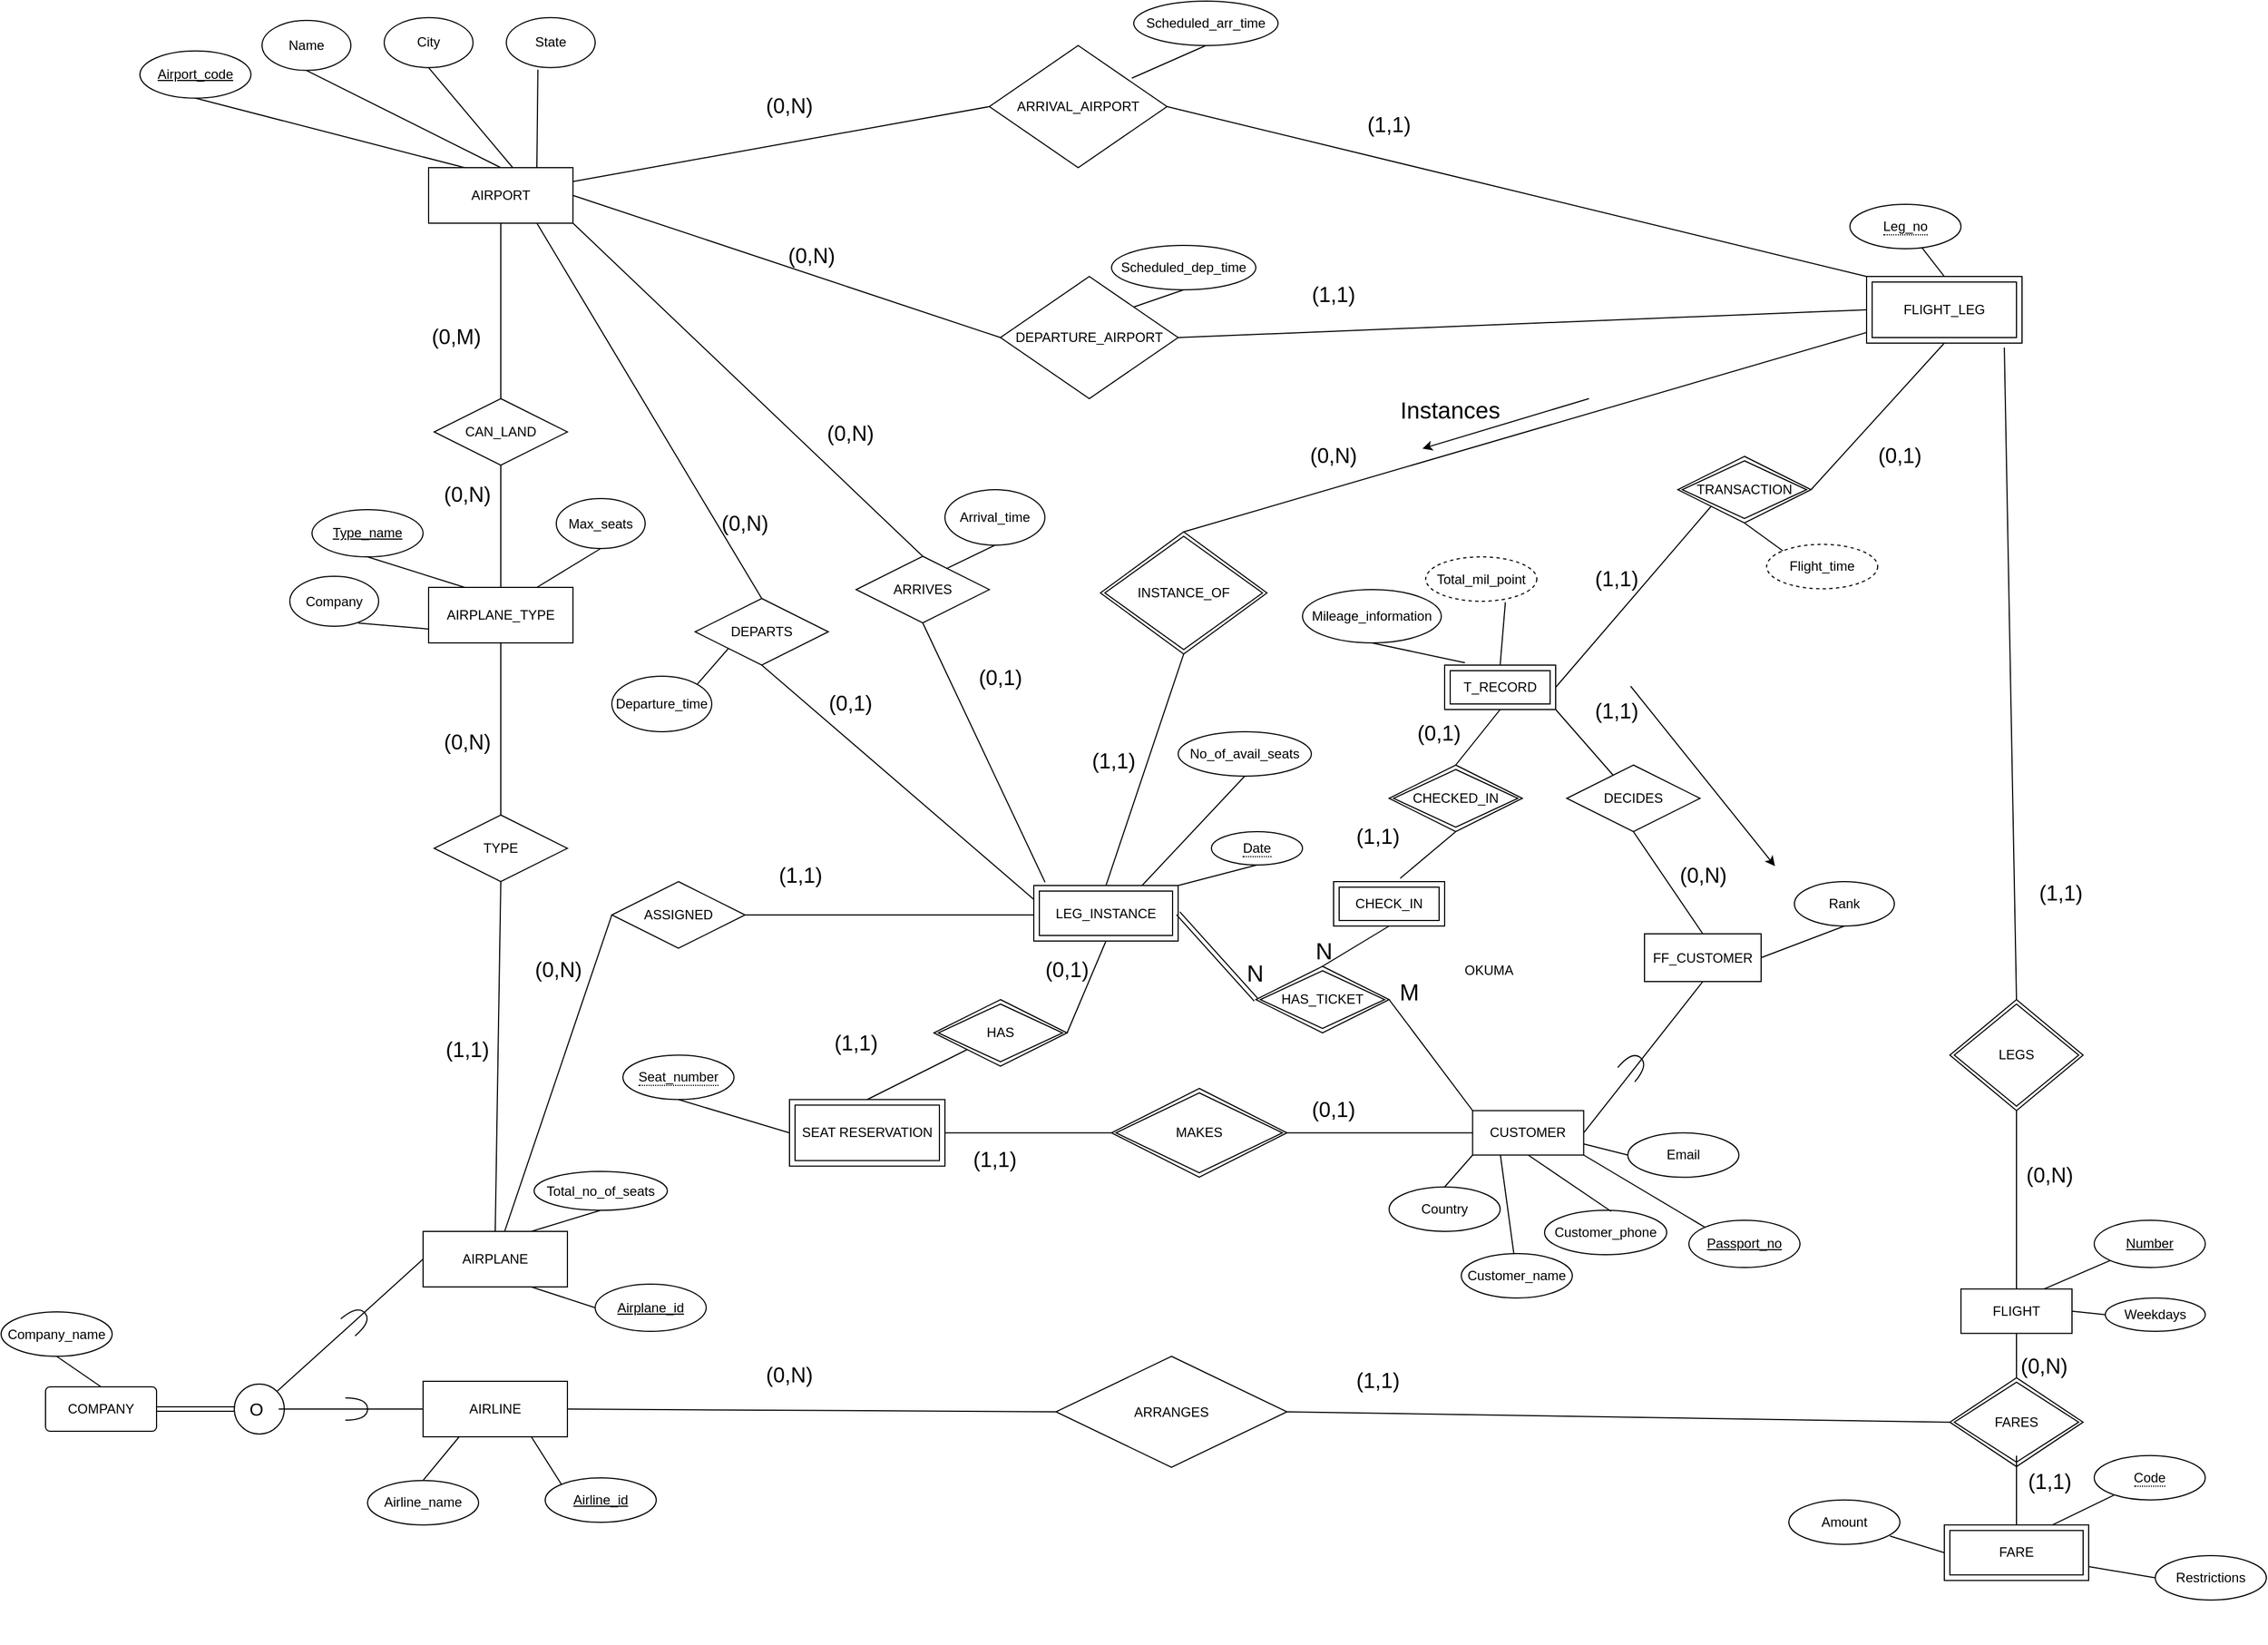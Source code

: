 <mxfile version="14.1.8" type="device"><diagram id="0m6Lggk0SU_BFl-Y3Bvq" name="Sayfa -1"><mxGraphModel dx="2048" dy="2838" grid="1" gridSize="10" guides="1" tooltips="1" connect="1" arrows="1" fold="1" page="1" pageScale="1" pageWidth="2336" pageHeight="1654" math="0" shadow="0"><root><mxCell id="0"/><mxCell id="1" parent="0"/><mxCell id="-zjfR3JGXEc7XonDMsjY-28" value="AIRPORT" style="whiteSpace=wrap;html=1;align=center;spacing=2;" parent="1" vertex="1"><mxGeometry x="525" y="-1430" width="130" height="50" as="geometry"/></mxCell><mxCell id="-zjfR3JGXEc7XonDMsjY-29" value="Airport_code" style="ellipse;whiteSpace=wrap;html=1;align=center;fontStyle=4;spacing=2;" parent="1" vertex="1"><mxGeometry x="265" y="-1535.09" width="100" height="42.5" as="geometry"/></mxCell><mxCell id="-zjfR3JGXEc7XonDMsjY-30" value="Name" style="ellipse;whiteSpace=wrap;html=1;align=center;spacing=2;" parent="1" vertex="1"><mxGeometry x="375" y="-1562.59" width="80" height="45" as="geometry"/></mxCell><mxCell id="-zjfR3JGXEc7XonDMsjY-32" value="City" style="ellipse;whiteSpace=wrap;html=1;align=center;spacing=2;" parent="1" vertex="1"><mxGeometry x="485" y="-1565.09" width="80" height="45" as="geometry"/></mxCell><mxCell id="-zjfR3JGXEc7XonDMsjY-34" value="State" style="ellipse;whiteSpace=wrap;html=1;align=center;spacing=2;" parent="1" vertex="1"><mxGeometry x="595" y="-1565.09" width="80" height="45" as="geometry"/></mxCell><mxCell id="-zjfR3JGXEc7XonDMsjY-36" value="" style="endArrow=none;html=1;rounded=0;entryX=0.25;entryY=0;entryDx=0;entryDy=0;exitX=0.5;exitY=1;exitDx=0;exitDy=0;spacing=2;" parent="1" source="-zjfR3JGXEc7XonDMsjY-29" target="-zjfR3JGXEc7XonDMsjY-28" edge="1"><mxGeometry relative="1" as="geometry"><mxPoint x="305" y="-1490.09" as="sourcePoint"/><mxPoint x="465" y="-1490.09" as="targetPoint"/></mxGeometry></mxCell><mxCell id="-zjfR3JGXEc7XonDMsjY-39" value="" style="endArrow=none;html=1;rounded=0;entryX=0.5;entryY=0;entryDx=0;entryDy=0;exitX=0.5;exitY=1;exitDx=0;exitDy=0;spacing=2;" parent="1" source="-zjfR3JGXEc7XonDMsjY-30" target="-zjfR3JGXEc7XonDMsjY-28" edge="1"><mxGeometry relative="1" as="geometry"><mxPoint x="485" y="-1520.09" as="sourcePoint"/><mxPoint x="645" y="-1520.09" as="targetPoint"/></mxGeometry></mxCell><mxCell id="-zjfR3JGXEc7XonDMsjY-40" value="" style="endArrow=none;html=1;rounded=0;entryX=0.583;entryY=0;entryDx=0;entryDy=0;exitX=0.5;exitY=1;exitDx=0;exitDy=0;entryPerimeter=0;spacing=2;" parent="1" source="-zjfR3JGXEc7XonDMsjY-32" target="-zjfR3JGXEc7XonDMsjY-28" edge="1"><mxGeometry relative="1" as="geometry"><mxPoint x="495" y="-1510.09" as="sourcePoint"/><mxPoint x="525" y="-1450.09" as="targetPoint"/></mxGeometry></mxCell><mxCell id="-zjfR3JGXEc7XonDMsjY-41" value="" style="endArrow=none;html=1;rounded=0;entryX=0.75;entryY=0;entryDx=0;entryDy=0;exitX=0.355;exitY=1.04;exitDx=0;exitDy=0;exitPerimeter=0;spacing=2;" parent="1" source="-zjfR3JGXEc7XonDMsjY-34" target="-zjfR3JGXEc7XonDMsjY-28" edge="1"><mxGeometry relative="1" as="geometry"><mxPoint x="505" y="-1500.09" as="sourcePoint"/><mxPoint x="535" y="-1440.09" as="targetPoint"/></mxGeometry></mxCell><mxCell id="-zjfR3JGXEc7XonDMsjY-42" style="edgeStyle=orthogonalEdgeStyle;rounded=0;orthogonalLoop=1;jettySize=auto;html=1;exitX=0.5;exitY=1;exitDx=0;exitDy=0;spacing=2;" parent="1" source="-zjfR3JGXEc7XonDMsjY-28" target="-zjfR3JGXEc7XonDMsjY-28" edge="1"><mxGeometry relative="1" as="geometry"/></mxCell><mxCell id="l165lB3-NGiqIHJ3d1AK-7" value="CAN_LAND" style="shape=rhombus;perimeter=rhombusPerimeter;whiteSpace=wrap;html=1;align=center;spacing=2;" parent="1" vertex="1"><mxGeometry x="530" y="-1222" width="120" height="60" as="geometry"/></mxCell><mxCell id="l165lB3-NGiqIHJ3d1AK-9" value="" style="endArrow=none;html=1;rounded=0;entryX=0.5;entryY=1;entryDx=0;entryDy=0;spacing=2;" parent="1" target="l165lB3-NGiqIHJ3d1AK-7" edge="1"><mxGeometry relative="1" as="geometry"><mxPoint x="590" y="-1052" as="sourcePoint"/><mxPoint x="820" y="-1072" as="targetPoint"/></mxGeometry></mxCell><mxCell id="l165lB3-NGiqIHJ3d1AK-11" value="" style="endArrow=none;html=1;rounded=0;exitX=0.5;exitY=1;exitDx=0;exitDy=0;entryX=0.5;entryY=0;entryDx=0;entryDy=0;spacing=2;" parent="1" source="-zjfR3JGXEc7XonDMsjY-28" target="l165lB3-NGiqIHJ3d1AK-7" edge="1"><mxGeometry relative="1" as="geometry"><mxPoint x="660" y="-1242" as="sourcePoint"/><mxPoint x="820" y="-1242" as="targetPoint"/></mxGeometry></mxCell><mxCell id="l165lB3-NGiqIHJ3d1AK-14" value="AIRPLANE_TYPE" style="whiteSpace=wrap;html=1;align=center;spacing=2;" parent="1" vertex="1"><mxGeometry x="525" y="-1052" width="130" height="50" as="geometry"/></mxCell><mxCell id="l165lB3-NGiqIHJ3d1AK-16" value="Type_name" style="ellipse;whiteSpace=wrap;html=1;align=center;fontStyle=4;spacing=2;" parent="1" vertex="1"><mxGeometry x="420" y="-1122" width="100" height="42.5" as="geometry"/></mxCell><mxCell id="l165lB3-NGiqIHJ3d1AK-18" value="Max_seats" style="ellipse;whiteSpace=wrap;html=1;align=center;spacing=2;" parent="1" vertex="1"><mxGeometry x="640" y="-1132" width="80" height="45" as="geometry"/></mxCell><mxCell id="l165lB3-NGiqIHJ3d1AK-19" value="" style="endArrow=none;html=1;rounded=0;entryX=0.5;entryY=1;entryDx=0;entryDy=0;exitX=0.75;exitY=0;exitDx=0;exitDy=0;spacing=2;" parent="1" source="l165lB3-NGiqIHJ3d1AK-14" target="l165lB3-NGiqIHJ3d1AK-18" edge="1"><mxGeometry relative="1" as="geometry"><mxPoint x="660" y="-1132" as="sourcePoint"/><mxPoint x="820" y="-1132" as="targetPoint"/></mxGeometry></mxCell><mxCell id="l165lB3-NGiqIHJ3d1AK-21" value="Company" style="ellipse;whiteSpace=wrap;html=1;align=center;spacing=2;" parent="1" vertex="1"><mxGeometry x="400" y="-1062" width="80" height="45" as="geometry"/></mxCell><mxCell id="l165lB3-NGiqIHJ3d1AK-22" value="" style="endArrow=none;html=1;rounded=0;entryX=0.5;entryY=1;entryDx=0;entryDy=0;exitX=0.25;exitY=0;exitDx=0;exitDy=0;spacing=2;" parent="1" source="l165lB3-NGiqIHJ3d1AK-14" target="l165lB3-NGiqIHJ3d1AK-16" edge="1"><mxGeometry relative="1" as="geometry"><mxPoint x="632.5" y="-1042" as="sourcePoint"/><mxPoint x="690" y="-1077" as="targetPoint"/></mxGeometry></mxCell><mxCell id="l165lB3-NGiqIHJ3d1AK-23" value="" style="endArrow=none;html=1;rounded=0;entryX=0;entryY=0.75;entryDx=0;entryDy=0;exitX=0.769;exitY=0.936;exitDx=0;exitDy=0;exitPerimeter=0;spacing=2;" parent="1" source="l165lB3-NGiqIHJ3d1AK-21" target="l165lB3-NGiqIHJ3d1AK-14" edge="1"><mxGeometry relative="1" as="geometry"><mxPoint x="460" y="-1022" as="sourcePoint"/><mxPoint x="520" y="-1012" as="targetPoint"/></mxGeometry></mxCell><mxCell id="l165lB3-NGiqIHJ3d1AK-26" value="" style="endArrow=none;html=1;rounded=0;exitX=0.5;exitY=1;exitDx=0;exitDy=0;spacing=2;" parent="1" source="l165lB3-NGiqIHJ3d1AK-14" target="l165lB3-NGiqIHJ3d1AK-28" edge="1"><mxGeometry relative="1" as="geometry"><mxPoint x="680" y="-892" as="sourcePoint"/><mxPoint x="590" y="-892" as="targetPoint"/></mxGeometry></mxCell><mxCell id="l165lB3-NGiqIHJ3d1AK-28" value="TYPE" style="shape=rhombus;perimeter=rhombusPerimeter;whiteSpace=wrap;html=1;align=center;spacing=2;" parent="1" vertex="1"><mxGeometry x="530" y="-847" width="120" height="60" as="geometry"/></mxCell><mxCell id="l165lB3-NGiqIHJ3d1AK-31" value="AIRPLANE" style="whiteSpace=wrap;html=1;align=center;strokeOpacity=100;spacing=2;" parent="1" vertex="1"><mxGeometry x="520" y="-472" width="130" height="50" as="geometry"/></mxCell><mxCell id="l165lB3-NGiqIHJ3d1AK-32" value="Airplane_id" style="ellipse;whiteSpace=wrap;html=1;align=center;fontStyle=4;spacing=2;" parent="1" vertex="1"><mxGeometry x="675" y="-424.5" width="100" height="42.5" as="geometry"/></mxCell><mxCell id="l165lB3-NGiqIHJ3d1AK-33" value="" style="endArrow=none;html=1;rounded=0;exitX=0;exitY=0.5;exitDx=0;exitDy=0;entryX=0.75;entryY=1;entryDx=0;entryDy=0;spacing=2;" parent="1" source="l165lB3-NGiqIHJ3d1AK-32" target="l165lB3-NGiqIHJ3d1AK-31" edge="1"><mxGeometry relative="1" as="geometry"><mxPoint x="450" y="-752" as="sourcePoint"/><mxPoint x="610" y="-752" as="targetPoint"/></mxGeometry></mxCell><mxCell id="l165lB3-NGiqIHJ3d1AK-34" value="Total_no_of_seats" style="ellipse;whiteSpace=wrap;html=1;align=center;spacing=2;" parent="1" vertex="1"><mxGeometry x="620" y="-526" width="120" height="35" as="geometry"/></mxCell><mxCell id="l165lB3-NGiqIHJ3d1AK-35" value="" style="endArrow=none;html=1;rounded=0;exitX=0.75;exitY=0;exitDx=0;exitDy=0;entryX=0.5;entryY=1;entryDx=0;entryDy=0;spacing=2;" parent="1" source="l165lB3-NGiqIHJ3d1AK-31" target="l165lB3-NGiqIHJ3d1AK-34" edge="1"><mxGeometry relative="1" as="geometry"><mxPoint x="600" y="-872" as="sourcePoint"/><mxPoint x="760" y="-872" as="targetPoint"/></mxGeometry></mxCell><mxCell id="l165lB3-NGiqIHJ3d1AK-36" value="" style="endArrow=none;html=1;rounded=0;entryX=0;entryY=0.5;entryDx=0;entryDy=0;spacing=2;" parent="1" source="l165lB3-NGiqIHJ3d1AK-31" target="l165lB3-NGiqIHJ3d1AK-38" edge="1"><mxGeometry relative="1" as="geometry"><mxPoint x="655" y="-757.34" as="sourcePoint"/><mxPoint x="780" y="-757" as="targetPoint"/></mxGeometry></mxCell><mxCell id="l165lB3-NGiqIHJ3d1AK-38" value="ASSIGNED" style="shape=rhombus;perimeter=rhombusPerimeter;whiteSpace=wrap;html=1;align=center;spacing=2;" parent="1" vertex="1"><mxGeometry x="690" y="-787" width="120" height="60" as="geometry"/></mxCell><mxCell id="l165lB3-NGiqIHJ3d1AK-41" value="LEG_INSTANCE" style="shape=ext;margin=3;double=1;whiteSpace=wrap;html=1;align=center;spacing=2;" parent="1" vertex="1"><mxGeometry x="1070" y="-783.5" width="130" height="50" as="geometry"/></mxCell><mxCell id="l165lB3-NGiqIHJ3d1AK-43" value="" style="endArrow=none;html=1;rounded=0;entryX=0.5;entryY=1;entryDx=0;entryDy=0;exitX=1;exitY=0;exitDx=0;exitDy=0;spacing=2;" parent="1" source="l165lB3-NGiqIHJ3d1AK-41" target="l165lB3-NGiqIHJ3d1AK-44" edge="1"><mxGeometry relative="1" as="geometry"><mxPoint x="1120" y="-842" as="sourcePoint"/><mxPoint x="1348.0" y="-767" as="targetPoint"/></mxGeometry></mxCell><mxCell id="l165lB3-NGiqIHJ3d1AK-44" value="&lt;span style=&quot;border-bottom: 1px dotted&quot;&gt;Date&lt;/span&gt;" style="ellipse;whiteSpace=wrap;html=1;align=center;spacing=2;" parent="1" vertex="1"><mxGeometry x="1230" y="-832" width="82" height="30" as="geometry"/></mxCell><mxCell id="l165lB3-NGiqIHJ3d1AK-48" value="DEPARTS" style="shape=rhombus;perimeter=rhombusPerimeter;whiteSpace=wrap;html=1;align=center;spacing=2;" parent="1" vertex="1"><mxGeometry x="765" y="-1042" width="120" height="60" as="geometry"/></mxCell><mxCell id="l165lB3-NGiqIHJ3d1AK-51" value="ARRIVES" style="shape=rhombus;perimeter=rhombusPerimeter;whiteSpace=wrap;html=1;align=center;spacing=2;" parent="1" vertex="1"><mxGeometry x="910" y="-1080" width="120" height="60" as="geometry"/></mxCell><mxCell id="l165lB3-NGiqIHJ3d1AK-54" value="" style="endArrow=none;html=1;rounded=0;exitX=0.078;exitY=-0.059;exitDx=0;exitDy=0;entryX=0.5;entryY=1;entryDx=0;entryDy=0;exitPerimeter=0;spacing=2;" parent="1" source="l165lB3-NGiqIHJ3d1AK-41" target="l165lB3-NGiqIHJ3d1AK-51" edge="1"><mxGeometry relative="1" as="geometry"><mxPoint x="1130" y="-842" as="sourcePoint"/><mxPoint x="930" y="-1084.5" as="targetPoint"/></mxGeometry></mxCell><mxCell id="l165lB3-NGiqIHJ3d1AK-56" value="Departure_time" style="ellipse;whiteSpace=wrap;html=1;align=center;spacing=2;" parent="1" vertex="1"><mxGeometry x="690" y="-972" width="90" height="50" as="geometry"/></mxCell><mxCell id="l165lB3-NGiqIHJ3d1AK-57" value="" style="endArrow=none;html=1;rounded=0;entryX=0;entryY=1;entryDx=0;entryDy=0;exitX=1;exitY=0;exitDx=0;exitDy=0;spacing=2;" parent="1" source="l165lB3-NGiqIHJ3d1AK-56" target="l165lB3-NGiqIHJ3d1AK-48" edge="1"><mxGeometry relative="1" as="geometry"><mxPoint x="760" y="-972" as="sourcePoint"/><mxPoint x="1085" y="-862" as="targetPoint"/></mxGeometry></mxCell><mxCell id="l165lB3-NGiqIHJ3d1AK-58" value="Arrival_time" style="ellipse;whiteSpace=wrap;html=1;align=center;spacing=2;" parent="1" vertex="1"><mxGeometry x="990" y="-1140" width="90" height="50" as="geometry"/></mxCell><mxCell id="l165lB3-NGiqIHJ3d1AK-59" value="" style="endArrow=none;html=1;rounded=0;entryX=0.5;entryY=1;entryDx=0;entryDy=0;exitX=0.677;exitY=0.186;exitDx=0;exitDy=0;exitPerimeter=0;spacing=2;" parent="1" source="l165lB3-NGiqIHJ3d1AK-51" target="l165lB3-NGiqIHJ3d1AK-58" edge="1"><mxGeometry relative="1" as="geometry"><mxPoint x="1025" y="-1012" as="sourcePoint"/><mxPoint x="1085" y="-982" as="targetPoint"/></mxGeometry></mxCell><mxCell id="l165lB3-NGiqIHJ3d1AK-64" value="INSTANCE_OF" style="shape=rhombus;double=1;perimeter=rhombusPerimeter;whiteSpace=wrap;html=1;align=center;spacing=2;" parent="1" vertex="1"><mxGeometry x="1130" y="-1102" width="150" height="110" as="geometry"/></mxCell><mxCell id="l165lB3-NGiqIHJ3d1AK-65" value="" style="endArrow=none;html=1;rounded=0;entryX=0.5;entryY=0;entryDx=0;entryDy=0;spacing=2;" parent="1" source="l165lB3-NGiqIHJ3d1AK-67" target="l165lB3-NGiqIHJ3d1AK-64" edge="1"><mxGeometry relative="1" as="geometry"><mxPoint x="1490" y="-1332" as="sourcePoint"/><mxPoint x="1400" y="-1182" as="targetPoint"/></mxGeometry></mxCell><mxCell id="l165lB3-NGiqIHJ3d1AK-67" value="FLIGHT_LEG" style="shape=ext;margin=3;double=1;whiteSpace=wrap;html=1;align=center;spacing=2;" parent="1" vertex="1"><mxGeometry x="1820" y="-1332" width="140" height="60" as="geometry"/></mxCell><mxCell id="l165lB3-NGiqIHJ3d1AK-79" value="Scheduled_arr_time" style="ellipse;whiteSpace=wrap;html=1;align=center;spacing=2;" parent="1" vertex="1"><mxGeometry x="1160" y="-1580" width="130" height="40" as="geometry"/></mxCell><mxCell id="l165lB3-NGiqIHJ3d1AK-80" value="" style="endArrow=none;html=1;rounded=0;entryX=0.5;entryY=1;entryDx=0;entryDy=0;exitX=0.802;exitY=0.267;exitDx=0;exitDy=0;spacing=2;exitPerimeter=0;" parent="1" source="NIarpNmymj73CgGTM3yR-58" target="l165lB3-NGiqIHJ3d1AK-79" edge="1"><mxGeometry relative="1" as="geometry"><mxPoint x="1160" y="-1507.59" as="sourcePoint"/><mxPoint x="1180" y="-1422" as="targetPoint"/></mxGeometry></mxCell><mxCell id="l165lB3-NGiqIHJ3d1AK-81" value="Scheduled_dep_time" style="ellipse;whiteSpace=wrap;html=1;align=center;spacing=2;" parent="1" vertex="1"><mxGeometry x="1140" y="-1360" width="130" height="40" as="geometry"/></mxCell><mxCell id="l165lB3-NGiqIHJ3d1AK-82" value="" style="endArrow=none;html=1;rounded=0;entryX=0.5;entryY=1;entryDx=0;entryDy=0;exitX=1;exitY=0;exitDx=0;exitDy=0;spacing=2;" parent="1" source="NIarpNmymj73CgGTM3yR-59" target="l165lB3-NGiqIHJ3d1AK-81" edge="1"><mxGeometry relative="1" as="geometry"><mxPoint x="1130" y="-1304.5" as="sourcePoint"/><mxPoint x="1265" y="-1532" as="targetPoint"/></mxGeometry></mxCell><mxCell id="l165lB3-NGiqIHJ3d1AK-83" value="&lt;span style=&quot;border-bottom: 1px dotted&quot;&gt;Leg_no&lt;/span&gt;" style="ellipse;whiteSpace=wrap;html=1;align=center;spacing=2;" parent="1" vertex="1"><mxGeometry x="1805" y="-1397" width="100" height="40" as="geometry"/></mxCell><mxCell id="l165lB3-NGiqIHJ3d1AK-85" value="" style="endArrow=none;html=1;rounded=0;entryX=0.5;entryY=0;entryDx=0;entryDy=0;spacing=2;" parent="1" source="l165lB3-NGiqIHJ3d1AK-83" target="l165lB3-NGiqIHJ3d1AK-67" edge="1"><mxGeometry relative="1" as="geometry"><mxPoint x="1515" y="-1527" as="sourcePoint"/><mxPoint x="1515" y="-1367" as="targetPoint"/></mxGeometry></mxCell><mxCell id="l165lB3-NGiqIHJ3d1AK-86" value="No_of_avail_seats" style="ellipse;whiteSpace=wrap;html=1;align=center;spacing=2;" parent="1" vertex="1"><mxGeometry x="1200" y="-922" width="120" height="40" as="geometry"/></mxCell><mxCell id="l165lB3-NGiqIHJ3d1AK-87" value="" style="endArrow=none;html=1;rounded=0;entryX=0.5;entryY=1;entryDx=0;entryDy=0;exitX=0.75;exitY=0;exitDx=0;exitDy=0;spacing=2;" parent="1" source="l165lB3-NGiqIHJ3d1AK-41" target="l165lB3-NGiqIHJ3d1AK-86" edge="1"><mxGeometry relative="1" as="geometry"><mxPoint x="1230" y="-652" as="sourcePoint"/><mxPoint x="1390" y="-652" as="targetPoint"/></mxGeometry></mxCell><mxCell id="l165lB3-NGiqIHJ3d1AK-88" value="LEGS" style="shape=rhombus;double=1;perimeter=rhombusPerimeter;whiteSpace=wrap;html=1;align=center;spacing=2;" parent="1" vertex="1"><mxGeometry x="1895" y="-680.75" width="120" height="100" as="geometry"/></mxCell><mxCell id="l165lB3-NGiqIHJ3d1AK-91" value="" style="endArrow=none;html=1;rounded=0;entryX=0.5;entryY=1;entryDx=0;entryDy=0;exitX=0.5;exitY=0;exitDx=0;exitDy=0;spacing=2;" parent="1" source="l165lB3-NGiqIHJ3d1AK-93" target="l165lB3-NGiqIHJ3d1AK-88" edge="1"><mxGeometry relative="1" as="geometry"><mxPoint x="1955" y="-430.16" as="sourcePoint"/><mxPoint x="1775" y="-530.16" as="targetPoint"/></mxGeometry></mxCell><mxCell id="l165lB3-NGiqIHJ3d1AK-93" value="FLIGHT" style="whiteSpace=wrap;html=1;align=center;spacing=2;" parent="1" vertex="1"><mxGeometry x="1905" y="-420.16" width="100" height="40" as="geometry"/></mxCell><mxCell id="l165lB3-NGiqIHJ3d1AK-100" value="Weekdays" style="ellipse;whiteSpace=wrap;html=1;align=center;spacing=2;" parent="1" vertex="1"><mxGeometry x="2035.0" y="-412" width="90" height="30" as="geometry"/></mxCell><mxCell id="l165lB3-NGiqIHJ3d1AK-101" value="" style="endArrow=none;html=1;rounded=0;exitX=0.5;exitY=1;exitDx=0;exitDy=0;entryX=0.5;entryY=0;entryDx=0;entryDy=0;spacing=2;" parent="1" source="l165lB3-NGiqIHJ3d1AK-93" target="l165lB3-NGiqIHJ3d1AK-103" edge="1"><mxGeometry relative="1" as="geometry"><mxPoint x="2085" y="-280.16" as="sourcePoint"/><mxPoint x="1955" y="-300.16" as="targetPoint"/></mxGeometry></mxCell><mxCell id="l165lB3-NGiqIHJ3d1AK-103" value="FARES" style="shape=rhombus;double=1;perimeter=rhombusPerimeter;whiteSpace=wrap;html=1;align=center;spacing=2;" parent="1" vertex="1"><mxGeometry x="1895" y="-340.16" width="120" height="80" as="geometry"/></mxCell><mxCell id="l165lB3-NGiqIHJ3d1AK-107" value="FARE" style="shape=ext;margin=3;double=1;whiteSpace=wrap;html=1;align=center;spacing=2;" parent="1" vertex="1"><mxGeometry x="1890" y="-207.66" width="130" height="50" as="geometry"/></mxCell><mxCell id="l165lB3-NGiqIHJ3d1AK-109" value="Restrictions" style="ellipse;whiteSpace=wrap;html=1;align=center;spacing=2;" parent="1" vertex="1"><mxGeometry x="2080" y="-180.0" width="100" height="40" as="geometry"/></mxCell><mxCell id="l165lB3-NGiqIHJ3d1AK-110" value="" style="endArrow=none;html=1;rounded=0;exitX=1;exitY=0.75;exitDx=0;exitDy=0;entryX=0;entryY=0.5;entryDx=0;entryDy=0;spacing=2;" parent="1" source="l165lB3-NGiqIHJ3d1AK-107" target="l165lB3-NGiqIHJ3d1AK-109" edge="1"><mxGeometry relative="1" as="geometry"><mxPoint x="2035.0" y="-150.16" as="sourcePoint"/><mxPoint x="2195" y="-150.16" as="targetPoint"/></mxGeometry></mxCell><mxCell id="l165lB3-NGiqIHJ3d1AK-111" value="Amount" style="ellipse;whiteSpace=wrap;html=1;align=center;spacing=2;" parent="1" vertex="1"><mxGeometry x="1750" y="-230.16" width="100" height="40" as="geometry"/></mxCell><mxCell id="l165lB3-NGiqIHJ3d1AK-112" value="" style="endArrow=none;html=1;rounded=0;entryX=0.911;entryY=0.813;entryDx=0;entryDy=0;exitX=0;exitY=0.5;exitDx=0;exitDy=0;entryPerimeter=0;spacing=2;" parent="1" source="l165lB3-NGiqIHJ3d1AK-107" target="l165lB3-NGiqIHJ3d1AK-111" edge="1"><mxGeometry relative="1" as="geometry"><mxPoint x="1935" y="-300.16" as="sourcePoint"/><mxPoint x="2070.5" y="-104.47" as="targetPoint"/></mxGeometry></mxCell><mxCell id="l165lB3-NGiqIHJ3d1AK-113" value="" style="endArrow=none;html=1;rounded=0;exitX=0.75;exitY=0;exitDx=0;exitDy=0;spacing=2;" parent="1" source="l165lB3-NGiqIHJ3d1AK-107" target="l165lB3-NGiqIHJ3d1AK-114" edge="1"><mxGeometry relative="1" as="geometry"><mxPoint x="1935" y="-180.16" as="sourcePoint"/><mxPoint x="2075" y="-250.16" as="targetPoint"/></mxGeometry></mxCell><mxCell id="l165lB3-NGiqIHJ3d1AK-114" value="&lt;span style=&quot;border-bottom: 1px dotted&quot;&gt;Code&lt;/span&gt;" style="ellipse;whiteSpace=wrap;html=1;align=center;spacing=2;" parent="1" vertex="1"><mxGeometry x="2025.0" y="-270.16" width="100" height="40" as="geometry"/></mxCell><mxCell id="l165lB3-NGiqIHJ3d1AK-121" value="Customer_name" style="ellipse;whiteSpace=wrap;html=1;align=center;spacing=2;" parent="1" vertex="1"><mxGeometry x="1455" y="-452.0" width="100" height="40" as="geometry"/></mxCell><mxCell id="l165lB3-NGiqIHJ3d1AK-122" value="" style="endArrow=none;html=1;rounded=0;exitX=0.25;exitY=1;exitDx=0;exitDy=0;spacing=2;" parent="1" source="i3rCwE53RujpM_0Cz0-k-19" target="l165lB3-NGiqIHJ3d1AK-121" edge="1"><mxGeometry relative="1" as="geometry"><mxPoint x="1570.22" y="-570.75" as="sourcePoint"/><mxPoint x="1595.22" y="-630.75" as="targetPoint"/></mxGeometry></mxCell><mxCell id="l165lB3-NGiqIHJ3d1AK-123" value="Customer_phone" style="ellipse;whiteSpace=wrap;html=1;align=center;spacing=2;" parent="1" vertex="1"><mxGeometry x="1530" y="-491" width="110" height="40" as="geometry"/></mxCell><mxCell id="l165lB3-NGiqIHJ3d1AK-124" value="" style="endArrow=none;html=1;rounded=0;exitX=0.5;exitY=1;exitDx=0;exitDy=0;spacing=2;" parent="1" source="i3rCwE53RujpM_0Cz0-k-19" edge="1"><mxGeometry relative="1" as="geometry"><mxPoint x="1595.22" y="-570.75" as="sourcePoint"/><mxPoint x="1590" y="-490" as="targetPoint"/><Array as="points"/></mxGeometry></mxCell><mxCell id="l165lB3-NGiqIHJ3d1AK-125" value="&lt;span style=&quot;border-bottom: 1px dotted&quot;&gt;Seat_number&lt;/span&gt;" style="ellipse;whiteSpace=wrap;html=1;align=center;spacing=2;" parent="1" vertex="1"><mxGeometry x="700" y="-630.75" width="100" height="40" as="geometry"/></mxCell><mxCell id="l165lB3-NGiqIHJ3d1AK-126" value="" style="endArrow=none;html=1;rounded=0;entryX=0.5;entryY=1;entryDx=0;entryDy=0;exitX=0;exitY=0.5;exitDx=0;exitDy=0;spacing=2;" parent="1" source="KXVJ2tpChuOXFqUCG3pP-1" target="l165lB3-NGiqIHJ3d1AK-125" edge="1"><mxGeometry relative="1" as="geometry"><mxPoint x="770" y="-562" as="sourcePoint"/><mxPoint x="970" y="-532" as="targetPoint"/><Array as="points"/></mxGeometry></mxCell><mxCell id="l165lB3-NGiqIHJ3d1AK-127" value="" style="endArrow=classic;html=1;fontSize=21;spacing=2;" parent="1" edge="1"><mxGeometry width="50" height="50" relative="1" as="geometry"><mxPoint x="1570" y="-1222" as="sourcePoint"/><mxPoint x="1420" y="-1177" as="targetPoint"/></mxGeometry></mxCell><mxCell id="l165lB3-NGiqIHJ3d1AK-128" value="Instances" style="text;html=1;strokeColor=none;fillColor=none;align=center;verticalAlign=middle;whiteSpace=wrap;rounded=0;fontSize=21;spacing=2;" parent="1" vertex="1"><mxGeometry x="1425.22" y="-1222" width="40" height="20" as="geometry"/></mxCell><mxCell id="l165lB3-NGiqIHJ3d1AK-134" value="Number" style="ellipse;whiteSpace=wrap;html=1;align=center;fontStyle=4;spacing=2;" parent="1" vertex="1"><mxGeometry x="2025" y="-482" width="100" height="42.5" as="geometry"/></mxCell><mxCell id="l165lB3-NGiqIHJ3d1AK-135" value="" style="endArrow=none;html=1;rounded=0;exitX=0.75;exitY=0;exitDx=0;exitDy=0;entryX=0;entryY=1;entryDx=0;entryDy=0;spacing=2;" parent="1" source="l165lB3-NGiqIHJ3d1AK-93" target="l165lB3-NGiqIHJ3d1AK-134" edge="1"><mxGeometry relative="1" as="geometry"><mxPoint x="1980" y="-420.16" as="sourcePoint"/><mxPoint x="2006.581" y="-454.604" as="targetPoint"/></mxGeometry></mxCell><mxCell id="i3rCwE53RujpM_0Cz0-k-5" value="Passport_no" style="ellipse;whiteSpace=wrap;html=1;align=center;fontStyle=4;spacing=2;" parent="1" vertex="1"><mxGeometry x="1660" y="-482" width="100" height="42.5" as="geometry"/></mxCell><mxCell id="i3rCwE53RujpM_0Cz0-k-6" value="" style="endArrow=none;html=1;rounded=0;entryX=1;entryY=1;entryDx=0;entryDy=0;exitX=0;exitY=0;exitDx=0;exitDy=0;spacing=2;" parent="1" source="i3rCwE53RujpM_0Cz0-k-5" target="i3rCwE53RujpM_0Cz0-k-19" edge="1"><mxGeometry relative="1" as="geometry"><mxPoint x="1475.22" y="-630.75" as="sourcePoint"/><mxPoint x="1520.22" y="-570.75" as="targetPoint"/><Array as="points"/></mxGeometry></mxCell><mxCell id="i3rCwE53RujpM_0Cz0-k-11" value="Country" style="ellipse;whiteSpace=wrap;html=1;align=center;spacing=2;" parent="1" vertex="1"><mxGeometry x="1390" y="-512" width="100" height="40" as="geometry"/></mxCell><mxCell id="i3rCwE53RujpM_0Cz0-k-12" value="" style="endArrow=none;html=1;rounded=0;entryX=0.5;entryY=0;entryDx=0;entryDy=0;exitX=0;exitY=1;exitDx=0;exitDy=0;spacing=2;" parent="1" source="i3rCwE53RujpM_0Cz0-k-19" target="i3rCwE53RujpM_0Cz0-k-11" edge="1"><mxGeometry relative="1" as="geometry"><mxPoint x="1630.22" y="-480.75" as="sourcePoint"/><mxPoint x="1659.865" y="-454.892" as="targetPoint"/></mxGeometry></mxCell><mxCell id="i3rCwE53RujpM_0Cz0-k-19" value="CUSTOMER" style="whiteSpace=wrap;html=1;align=center;spacing=2;" parent="1" vertex="1"><mxGeometry x="1465.22" y="-580.75" width="100" height="40" as="geometry"/></mxCell><mxCell id="i3rCwE53RujpM_0Cz0-k-23" value="" style="endArrow=none;html=1;rounded=0;exitX=0;exitY=0.5;exitDx=0;exitDy=0;entryX=1;entryY=0.5;entryDx=0;entryDy=0;spacing=2;" parent="1" source="i3rCwE53RujpM_0Cz0-k-19" target="KXVJ2tpChuOXFqUCG3pP-2" edge="1"><mxGeometry relative="1" as="geometry"><mxPoint x="1295.22" y="-682" as="sourcePoint"/><mxPoint x="1365.22" y="-560.75" as="targetPoint"/></mxGeometry></mxCell><mxCell id="KXVJ2tpChuOXFqUCG3pP-1" value="SEAT RESERVATION&lt;br&gt;" style="shape=ext;margin=3;double=1;whiteSpace=wrap;html=1;align=center;spacing=2;" parent="1" vertex="1"><mxGeometry x="850" y="-590.75" width="140" height="60" as="geometry"/></mxCell><mxCell id="KXVJ2tpChuOXFqUCG3pP-2" value="MAKES" style="shape=rhombus;double=1;perimeter=rhombusPerimeter;whiteSpace=wrap;html=1;align=center;spacing=2;" parent="1" vertex="1"><mxGeometry x="1140" y="-600.75" width="158" height="80" as="geometry"/></mxCell><mxCell id="KXVJ2tpChuOXFqUCG3pP-8" value="HAS" style="shape=rhombus;double=1;perimeter=rhombusPerimeter;whiteSpace=wrap;html=1;align=center;spacing=2;" parent="1" vertex="1"><mxGeometry x="980" y="-680.75" width="120" height="60" as="geometry"/></mxCell><mxCell id="KXVJ2tpChuOXFqUCG3pP-11" value="" style="endArrow=none;html=1;rounded=0;fontSize=21;entryX=1;entryY=0.5;entryDx=0;entryDy=0;exitX=0.5;exitY=1;exitDx=0;exitDy=0;spacing=2;" parent="1" source="l165lB3-NGiqIHJ3d1AK-41" target="KXVJ2tpChuOXFqUCG3pP-8" edge="1"><mxGeometry relative="1" as="geometry"><mxPoint x="900" y="-732" as="sourcePoint"/><mxPoint x="1060" y="-732" as="targetPoint"/></mxGeometry></mxCell><mxCell id="8iEWAnvyDYFeCuRcPY-v-12" value="FF_CUSTOMER" style="whiteSpace=wrap;html=1;align=center;spacing=2;" parent="1" vertex="1"><mxGeometry x="1620" y="-740" width="105" height="43" as="geometry"/></mxCell><mxCell id="8iEWAnvyDYFeCuRcPY-v-15" value="" style="endArrow=none;html=1;exitX=0.5;exitY=1;exitDx=0;exitDy=0;spacing=2;entryX=1;entryY=0.5;entryDx=0;entryDy=0;" parent="1" source="8iEWAnvyDYFeCuRcPY-v-12" target="i3rCwE53RujpM_0Cz0-k-19" edge="1"><mxGeometry width="50" height="50" relative="1" as="geometry"><mxPoint x="1670" y="-560.75" as="sourcePoint"/><mxPoint x="1544" y="-621" as="targetPoint"/></mxGeometry></mxCell><mxCell id="8iEWAnvyDYFeCuRcPY-v-19" value="Mileage_information" style="ellipse;whiteSpace=wrap;html=1;align=center;spacing=2;" parent="1" vertex="1"><mxGeometry x="1312" y="-1050" width="125" height="48" as="geometry"/></mxCell><mxCell id="8iEWAnvyDYFeCuRcPY-v-27" value="COMPANY" style="rounded=1;arcSize=10;whiteSpace=wrap;html=1;align=center;spacing=2;" parent="1" vertex="1"><mxGeometry x="180" y="-332" width="100" height="40" as="geometry"/></mxCell><mxCell id="8iEWAnvyDYFeCuRcPY-v-38" value="" style="shape=link;html=1;rounded=0;exitX=1;exitY=0.5;exitDx=0;exitDy=0;spacing=2;" parent="1" source="8iEWAnvyDYFeCuRcPY-v-27" edge="1"><mxGeometry relative="1" as="geometry"><mxPoint x="320" y="-402" as="sourcePoint"/><mxPoint x="360" y="-312" as="targetPoint"/></mxGeometry></mxCell><mxCell id="8iEWAnvyDYFeCuRcPY-v-40" value="" style="ellipse;whiteSpace=wrap;html=1;aspect=fixed;spacing=2;" parent="1" vertex="1"><mxGeometry x="350" y="-334.5" width="45" height="45" as="geometry"/></mxCell><mxCell id="8iEWAnvyDYFeCuRcPY-v-41" value="&lt;font style=&quot;font-size: 16px&quot;&gt;O&lt;/font&gt;" style="text;html=1;strokeColor=none;fillColor=none;align=center;verticalAlign=middle;whiteSpace=wrap;rounded=0;spacing=2;" parent="1" vertex="1"><mxGeometry x="350" y="-322" width="40" height="20" as="geometry"/></mxCell><mxCell id="8iEWAnvyDYFeCuRcPY-v-42" value="" style="endArrow=none;html=1;exitX=0;exitY=0.5;exitDx=0;exitDy=0;entryX=0;entryY=0.5;entryDx=0;entryDy=0;exitPerimeter=0;spacing=2;" parent="1" source="8iEWAnvyDYFeCuRcPY-v-37" target="l165lB3-NGiqIHJ3d1AK-31" edge="1"><mxGeometry width="50" height="50" relative="1" as="geometry"><mxPoint x="370" y="-372" as="sourcePoint"/><mxPoint x="420" y="-422" as="targetPoint"/></mxGeometry></mxCell><mxCell id="8iEWAnvyDYFeCuRcPY-v-37" value="" style="shape=requiredInterface;html=1;verticalLabelPosition=bottom;rotation=-40;spacing=2;" parent="1" vertex="1"><mxGeometry x="450" y="-402.002" width="20" height="20" as="geometry"/></mxCell><mxCell id="8iEWAnvyDYFeCuRcPY-v-44" value="" style="endArrow=none;html=1;exitX=1;exitY=0;exitDx=0;exitDy=0;entryX=0;entryY=0.5;entryDx=0;entryDy=0;spacing=2;" parent="1" source="8iEWAnvyDYFeCuRcPY-v-40" target="8iEWAnvyDYFeCuRcPY-v-37" edge="1"><mxGeometry width="50" height="50" relative="1" as="geometry"><mxPoint x="388.41" y="-327.91" as="sourcePoint"/><mxPoint x="520" y="-447" as="targetPoint"/></mxGeometry></mxCell><mxCell id="8iEWAnvyDYFeCuRcPY-v-45" value="AIRLINE" style="whiteSpace=wrap;html=1;align=center;strokeOpacity=100;spacing=2;" parent="1" vertex="1"><mxGeometry x="520" y="-337" width="130" height="50" as="geometry"/></mxCell><mxCell id="8iEWAnvyDYFeCuRcPY-v-54" value="" style="endArrow=none;html=1;entryX=0;entryY=0.5;entryDx=0;entryDy=0;spacing=2;exitX=1;exitY=0.5;exitDx=0;exitDy=0;" parent="1" source="8iEWAnvyDYFeCuRcPY-v-41" target="8iEWAnvyDYFeCuRcPY-v-45" edge="1"><mxGeometry width="50" height="50" relative="1" as="geometry"><mxPoint x="410" y="-300" as="sourcePoint"/><mxPoint x="570" y="-412" as="targetPoint"/></mxGeometry></mxCell><mxCell id="8iEWAnvyDYFeCuRcPY-v-47" value="" style="shape=requiredInterface;html=1;verticalLabelPosition=bottom;rotation=0;spacing=2;" parent="1" vertex="1"><mxGeometry x="450" y="-322" width="20" height="20" as="geometry"/></mxCell><mxCell id="8iEWAnvyDYFeCuRcPY-v-60" value="" style="endArrow=none;html=1;entryX=1;entryY=0.5;entryDx=0;entryDy=0;exitX=0;exitY=0.5;exitDx=0;exitDy=0;spacing=2;" parent="1" source="l165lB3-NGiqIHJ3d1AK-100" target="l165lB3-NGiqIHJ3d1AK-93" edge="1"><mxGeometry width="50" height="50" relative="1" as="geometry"><mxPoint x="1877.55" y="-313.75" as="sourcePoint"/><mxPoint x="1927.55" y="-363.75" as="targetPoint"/></mxGeometry></mxCell><mxCell id="8iEWAnvyDYFeCuRcPY-v-61" value="ARRANGES" style="shape=rhombus;perimeter=rhombusPerimeter;whiteSpace=wrap;html=1;align=center;spacing=2;" parent="1" vertex="1"><mxGeometry x="1090" y="-359.5" width="208" height="100" as="geometry"/></mxCell><mxCell id="8iEWAnvyDYFeCuRcPY-v-62" value="" style="endArrow=none;html=1;rounded=0;exitX=1;exitY=0.5;exitDx=0;exitDy=0;entryX=0;entryY=0.5;entryDx=0;entryDy=0;spacing=2;" parent="1" source="8iEWAnvyDYFeCuRcPY-v-45" target="8iEWAnvyDYFeCuRcPY-v-61" edge="1"><mxGeometry relative="1" as="geometry"><mxPoint x="1110" y="-432" as="sourcePoint"/><mxPoint x="1270" y="-432" as="targetPoint"/></mxGeometry></mxCell><mxCell id="NIarpNmymj73CgGTM3yR-15" value="" style="endArrow=none;html=1;rounded=0;entryX=0.5;entryY=1;entryDx=0;entryDy=0;exitX=0;exitY=0.25;exitDx=0;exitDy=0;" parent="1" source="l165lB3-NGiqIHJ3d1AK-41" target="l165lB3-NGiqIHJ3d1AK-48" edge="1"><mxGeometry relative="1" as="geometry"><mxPoint x="1060" y="-685.235" as="sourcePoint"/><mxPoint x="980" y="-890" as="targetPoint"/></mxGeometry></mxCell><mxCell id="NIarpNmymj73CgGTM3yR-58" value="ARRIVAL_AIRPORT" style="shape=rhombus;perimeter=rhombusPerimeter;whiteSpace=wrap;html=1;align=center;spacing=2;" parent="1" vertex="1"><mxGeometry x="1030" y="-1540" width="160" height="110" as="geometry"/></mxCell><mxCell id="NIarpNmymj73CgGTM3yR-59" value="DEPARTURE_AIRPORT" style="shape=rhombus;perimeter=rhombusPerimeter;whiteSpace=wrap;html=1;align=center;spacing=2;" parent="1" vertex="1"><mxGeometry x="1040" y="-1332" width="160" height="110" as="geometry"/></mxCell><mxCell id="NIarpNmymj73CgGTM3yR-60" value="" style="endArrow=none;html=1;rounded=0;exitX=1;exitY=0.25;exitDx=0;exitDy=0;entryX=0;entryY=0.5;entryDx=0;entryDy=0;" parent="1" source="-zjfR3JGXEc7XonDMsjY-28" target="NIarpNmymj73CgGTM3yR-58" edge="1"><mxGeometry relative="1" as="geometry"><mxPoint x="840" y="-1425.09" as="sourcePoint"/><mxPoint x="1000" y="-1270" as="targetPoint"/></mxGeometry></mxCell><mxCell id="NIarpNmymj73CgGTM3yR-62" value="" style="endArrow=none;html=1;rounded=0;exitX=1;exitY=0.5;exitDx=0;exitDy=0;entryX=0;entryY=0.5;entryDx=0;entryDy=0;" parent="1" source="-zjfR3JGXEc7XonDMsjY-28" target="NIarpNmymj73CgGTM3yR-59" edge="1"><mxGeometry relative="1" as="geometry"><mxPoint x="780" y="-1300" as="sourcePoint"/><mxPoint x="1000" y="-1270" as="targetPoint"/></mxGeometry></mxCell><mxCell id="NIarpNmymj73CgGTM3yR-63" value="" style="endArrow=none;html=1;rounded=0;exitX=0.75;exitY=1;exitDx=0;exitDy=0;entryX=0.5;entryY=0;entryDx=0;entryDy=0;" parent="1" source="-zjfR3JGXEc7XonDMsjY-28" target="l165lB3-NGiqIHJ3d1AK-48" edge="1"><mxGeometry relative="1" as="geometry"><mxPoint x="730" y="-1280" as="sourcePoint"/><mxPoint x="820" y="-1050" as="targetPoint"/></mxGeometry></mxCell><mxCell id="NIarpNmymj73CgGTM3yR-70" value="HAS_TICKET" style="shape=rhombus;double=1;perimeter=rhombusPerimeter;whiteSpace=wrap;html=1;align=center;" parent="1" vertex="1"><mxGeometry x="1270" y="-710.75" width="120" height="60" as="geometry"/></mxCell><mxCell id="NIarpNmymj73CgGTM3yR-71" value="" style="shape=link;html=1;rounded=0;exitX=1;exitY=0.5;exitDx=0;exitDy=0;entryX=0;entryY=0.5;entryDx=0;entryDy=0;" parent="1" source="l165lB3-NGiqIHJ3d1AK-41" target="NIarpNmymj73CgGTM3yR-70" edge="1"><mxGeometry relative="1" as="geometry"><mxPoint x="1220" y="-740" as="sourcePoint"/><mxPoint x="1380" y="-740" as="targetPoint"/></mxGeometry></mxCell><mxCell id="NIarpNmymj73CgGTM3yR-72" value="&lt;font style=&quot;font-size: 21px&quot;&gt;N&lt;/font&gt;" style="resizable=0;html=1;align=right;verticalAlign=bottom;" parent="NIarpNmymj73CgGTM3yR-71" connectable="0" vertex="1"><mxGeometry x="1" relative="1" as="geometry"><mxPoint x="8" y="-9.7" as="offset"/></mxGeometry></mxCell><mxCell id="NIarpNmymj73CgGTM3yR-76" value="" style="shape=requiredInterface;html=1;verticalLabelPosition=bottom;rotation=-50;spacing=2;" parent="1" vertex="1"><mxGeometry x="1600" y="-630.752" width="20" height="20" as="geometry"/></mxCell><mxCell id="NIarpNmymj73CgGTM3yR-81" value="" style="endArrow=none;html=1;rounded=0;entryX=0.5;entryY=1;entryDx=0;entryDy=0;exitX=0.183;exitY=-0.054;exitDx=0;exitDy=0;exitPerimeter=0;" parent="1" source="cYyDU8vkes4Bq0-wmYgf-21" target="8iEWAnvyDYFeCuRcPY-v-19" edge="1"><mxGeometry relative="1" as="geometry"><mxPoint x="1510" y="-1042" as="sourcePoint"/><mxPoint x="1530" y="-870" as="targetPoint"/></mxGeometry></mxCell><mxCell id="LZwCibPqBq8_mQ3bJkR9-2" value="Email" style="ellipse;whiteSpace=wrap;html=1;align=center;" parent="1" vertex="1"><mxGeometry x="1605" y="-560.75" width="100" height="40" as="geometry"/></mxCell><mxCell id="LZwCibPqBq8_mQ3bJkR9-3" value="" style="endArrow=none;html=1;rounded=0;entryX=0;entryY=0.5;entryDx=0;entryDy=0;exitX=1;exitY=0.75;exitDx=0;exitDy=0;" parent="1" source="i3rCwE53RujpM_0Cz0-k-19" target="LZwCibPqBq8_mQ3bJkR9-2" edge="1"><mxGeometry relative="1" as="geometry"><mxPoint x="1345.22" y="-660" as="sourcePoint"/><mxPoint x="1505.22" y="-660" as="targetPoint"/></mxGeometry></mxCell><mxCell id="LZwCibPqBq8_mQ3bJkR9-9" value="" style="endArrow=none;html=1;rounded=0;entryX=1;entryY=0.5;entryDx=0;entryDy=0;exitX=0;exitY=0;exitDx=0;exitDy=0;" parent="1" source="i3rCwE53RujpM_0Cz0-k-19" target="NIarpNmymj73CgGTM3yR-70" edge="1"><mxGeometry relative="1" as="geometry"><mxPoint x="1420" y="-690" as="sourcePoint"/><mxPoint x="1580" y="-690" as="targetPoint"/><Array as="points"/></mxGeometry></mxCell><mxCell id="LZwCibPqBq8_mQ3bJkR9-10" value="&lt;span style=&quot;font-size: 21px&quot;&gt;M&lt;/span&gt;" style="resizable=0;html=1;align=right;verticalAlign=bottom;" parent="LZwCibPqBq8_mQ3bJkR9-9" connectable="0" vertex="1"><mxGeometry x="1" relative="1" as="geometry"><mxPoint x="27.11" y="7.24" as="offset"/></mxGeometry></mxCell><mxCell id="LZwCibPqBq8_mQ3bJkR9-13" value="" style="endArrow=classic;html=1;" parent="1" edge="1"><mxGeometry width="50" height="50" relative="1" as="geometry"><mxPoint x="1607.5" y="-963" as="sourcePoint"/><mxPoint x="1737.5" y="-801" as="targetPoint"/></mxGeometry></mxCell><mxCell id="LZwCibPqBq8_mQ3bJkR9-15" value="DECIDES" style="shape=rhombus;perimeter=rhombusPerimeter;whiteSpace=wrap;html=1;align=center;" parent="1" vertex="1"><mxGeometry x="1550" y="-892" width="120" height="60" as="geometry"/></mxCell><mxCell id="tXDyPJRz3HfTJ-KDtv6p-5" value="" style="resizable=0;html=1;align=right;verticalAlign=bottom;fontSize=21;spacing=2;" parent="1" connectable="0" vertex="1"><mxGeometry x="810.001" y="-1039.5" as="geometry"><mxPoint x="-25" y="-6" as="offset"/></mxGeometry></mxCell><mxCell id="cYyDU8vkes4Bq0-wmYgf-18" value="Total_mil_point" style="ellipse;whiteSpace=wrap;html=1;align=center;dashed=1;" parent="1" vertex="1"><mxGeometry x="1423" y="-1079.5" width="100" height="40" as="geometry"/></mxCell><mxCell id="cYyDU8vkes4Bq0-wmYgf-21" value="T_RECORD" style="shape=ext;margin=3;double=1;whiteSpace=wrap;html=1;align=center;" parent="1" vertex="1"><mxGeometry x="1440" y="-982" width="100" height="40" as="geometry"/></mxCell><mxCell id="cYyDU8vkes4Bq0-wmYgf-23" value="" style="endArrow=none;html=1;rounded=0;entryX=0.717;entryY=1.021;entryDx=0;entryDy=0;exitX=0.5;exitY=0;exitDx=0;exitDy=0;entryPerimeter=0;" parent="1" source="cYyDU8vkes4Bq0-wmYgf-21" target="cYyDU8vkes4Bq0-wmYgf-18" edge="1"><mxGeometry relative="1" as="geometry"><mxPoint x="1685" y="-894" as="sourcePoint"/><mxPoint x="1690" y="-800" as="targetPoint"/></mxGeometry></mxCell><mxCell id="LtNsESM5FlCNVgzE57gl-3" value="" style="endArrow=none;html=1;rounded=0;entryX=0.5;entryY=1;entryDx=0;entryDy=0;exitX=0.5;exitY=0;exitDx=0;exitDy=0;" parent="1" source="8iEWAnvyDYFeCuRcPY-v-12" target="LZwCibPqBq8_mQ3bJkR9-15" edge="1"><mxGeometry relative="1" as="geometry"><mxPoint x="1400" y="-870" as="sourcePoint"/><mxPoint x="1560" y="-870" as="targetPoint"/></mxGeometry></mxCell><mxCell id="jAqjEGcF8AHZ5iPkWJAW-1" value="" style="endArrow=none;html=1;rounded=0;exitX=0.75;exitY=1;exitDx=0;exitDy=0;entryX=0;entryY=0;entryDx=0;entryDy=0;" parent="1" source="8iEWAnvyDYFeCuRcPY-v-45" target="jAqjEGcF8AHZ5iPkWJAW-2" edge="1"><mxGeometry relative="1" as="geometry"><mxPoint x="560" y="-210" as="sourcePoint"/><mxPoint x="650" y="-220" as="targetPoint"/></mxGeometry></mxCell><mxCell id="jAqjEGcF8AHZ5iPkWJAW-2" value="Airline_id" style="ellipse;whiteSpace=wrap;html=1;align=center;fontStyle=4;" parent="1" vertex="1"><mxGeometry x="630" y="-250" width="100" height="40" as="geometry"/></mxCell><mxCell id="jAqjEGcF8AHZ5iPkWJAW-3" value="" style="endArrow=none;html=1;rounded=0;exitX=0.25;exitY=1;exitDx=0;exitDy=0;entryX=0.5;entryY=0;entryDx=0;entryDy=0;" parent="1" source="8iEWAnvyDYFeCuRcPY-v-45" target="jAqjEGcF8AHZ5iPkWJAW-4" edge="1"><mxGeometry relative="1" as="geometry"><mxPoint x="470" y="-230" as="sourcePoint"/><mxPoint x="530" y="-230" as="targetPoint"/></mxGeometry></mxCell><mxCell id="jAqjEGcF8AHZ5iPkWJAW-4" value="Airline_name" style="ellipse;whiteSpace=wrap;html=1;align=center;" parent="1" vertex="1"><mxGeometry x="470" y="-247.66" width="100" height="40" as="geometry"/></mxCell><mxCell id="jAqjEGcF8AHZ5iPkWJAW-5" value="" style="endArrow=none;html=1;rounded=0;exitX=0.5;exitY=0;exitDx=0;exitDy=0;entryX=0.5;entryY=1;entryDx=0;entryDy=0;" parent="1" source="8iEWAnvyDYFeCuRcPY-v-27" target="jAqjEGcF8AHZ5iPkWJAW-6" edge="1"><mxGeometry relative="1" as="geometry"><mxPoint x="190" y="-250" as="sourcePoint"/><mxPoint x="260" y="-380" as="targetPoint"/></mxGeometry></mxCell><mxCell id="jAqjEGcF8AHZ5iPkWJAW-6" value="Company_name" style="ellipse;whiteSpace=wrap;html=1;align=center;" parent="1" vertex="1"><mxGeometry x="140" y="-399.5" width="100" height="40" as="geometry"/></mxCell><mxCell id="jAqjEGcF8AHZ5iPkWJAW-7" value="Flight_time" style="ellipse;whiteSpace=wrap;html=1;align=center;dashed=1;" parent="1" vertex="1"><mxGeometry x="1730" y="-1090.75" width="100" height="40" as="geometry"/></mxCell><mxCell id="jAqjEGcF8AHZ5iPkWJAW-8" value="" style="endArrow=none;html=1;rounded=0;exitX=0.5;exitY=1;exitDx=0;exitDy=0;entryX=0;entryY=0;entryDx=0;entryDy=0;" parent="1" source="2IY65ClgBZDZuOsMZcX5-3" target="jAqjEGcF8AHZ5iPkWJAW-7" edge="1"><mxGeometry relative="1" as="geometry"><mxPoint x="1540" y="-777.0" as="sourcePoint"/><mxPoint x="1460" y="-740" as="targetPoint"/></mxGeometry></mxCell><mxCell id="jAqjEGcF8AHZ5iPkWJAW-11" value="" style="endArrow=none;html=1;rounded=0;entryX=1;entryY=1;entryDx=0;entryDy=0;exitX=0.5;exitY=0;exitDx=0;exitDy=0;" parent="1" source="l165lB3-NGiqIHJ3d1AK-51" target="-zjfR3JGXEc7XonDMsjY-28" edge="1"><mxGeometry relative="1" as="geometry"><mxPoint x="660" y="-1280" as="sourcePoint"/><mxPoint x="820" y="-1280" as="targetPoint"/></mxGeometry></mxCell><mxCell id="jAqjEGcF8AHZ5iPkWJAW-12" value="Rank" style="ellipse;whiteSpace=wrap;html=1;align=center;" parent="1" vertex="1"><mxGeometry x="1755" y="-787" width="90" height="40" as="geometry"/></mxCell><mxCell id="jAqjEGcF8AHZ5iPkWJAW-14" value="" style="endArrow=none;html=1;rounded=0;entryX=0.5;entryY=1;entryDx=0;entryDy=0;exitX=1;exitY=0.5;exitDx=0;exitDy=0;" parent="1" source="8iEWAnvyDYFeCuRcPY-v-12" target="jAqjEGcF8AHZ5iPkWJAW-12" edge="1"><mxGeometry relative="1" as="geometry"><mxPoint x="1460" y="-790" as="sourcePoint"/><mxPoint x="1620" y="-790" as="targetPoint"/></mxGeometry></mxCell><mxCell id="2IY65ClgBZDZuOsMZcX5-3" value="TRANSACTION" style="shape=rhombus;double=1;perimeter=rhombusPerimeter;whiteSpace=wrap;html=1;align=center;" parent="1" vertex="1"><mxGeometry x="1650" y="-1170" width="120" height="60" as="geometry"/></mxCell><mxCell id="2IY65ClgBZDZuOsMZcX5-7" value="" style="endArrow=none;html=1;rounded=0;entryX=0.5;entryY=1;entryDx=0;entryDy=0;exitX=1;exitY=0.5;exitDx=0;exitDy=0;" parent="1" source="2IY65ClgBZDZuOsMZcX5-3" target="l165lB3-NGiqIHJ3d1AK-67" edge="1"><mxGeometry relative="1" as="geometry"><mxPoint x="1210" y="-1100" as="sourcePoint"/><mxPoint x="1370" y="-1100" as="targetPoint"/></mxGeometry></mxCell><mxCell id="zXRLaiLLXOzXRfnDe-Pf-8" value="CHECKED_IN" style="shape=rhombus;double=1;perimeter=rhombusPerimeter;whiteSpace=wrap;html=1;align=center;" parent="1" vertex="1"><mxGeometry x="1390" y="-892" width="120" height="60" as="geometry"/></mxCell><mxCell id="zXRLaiLLXOzXRfnDe-Pf-17" value="" style="endArrow=none;html=1;rounded=0;exitX=0.5;exitY=1;exitDx=0;exitDy=0;entryX=0.5;entryY=0;entryDx=0;entryDy=0;" parent="1" source="cYyDU8vkes4Bq0-wmYgf-21" target="zXRLaiLLXOzXRfnDe-Pf-8" edge="1"><mxGeometry relative="1" as="geometry"><mxPoint x="1310" y="-880" as="sourcePoint"/><mxPoint x="1470" y="-880" as="targetPoint"/></mxGeometry></mxCell><mxCell id="zXRLaiLLXOzXRfnDe-Pf-22" value="CHECK_IN" style="shape=ext;margin=3;double=1;whiteSpace=wrap;html=1;align=center;" parent="1" vertex="1"><mxGeometry x="1340" y="-787" width="100" height="40" as="geometry"/></mxCell><mxCell id="zXRLaiLLXOzXRfnDe-Pf-31" value="" style="endArrow=none;html=1;rounded=0;exitX=0.5;exitY=1;exitDx=0;exitDy=0;entryX=0.5;entryY=0;entryDx=0;entryDy=0;" parent="1" source="zXRLaiLLXOzXRfnDe-Pf-22" target="NIarpNmymj73CgGTM3yR-70" edge="1"><mxGeometry relative="1" as="geometry"><mxPoint x="1420" y="-840" as="sourcePoint"/><mxPoint x="1580" y="-840" as="targetPoint"/></mxGeometry></mxCell><mxCell id="zXRLaiLLXOzXRfnDe-Pf-32" value="" style="resizable=0;html=1;align=right;verticalAlign=bottom;" parent="zXRLaiLLXOzXRfnDe-Pf-31" connectable="0" vertex="1"><mxGeometry x="1" relative="1" as="geometry"/></mxCell><mxCell id="zXRLaiLLXOzXRfnDe-Pf-33" value="&lt;font style=&quot;font-size: 21px&quot;&gt;N&lt;/font&gt;" style="resizable=0;html=1;align=right;verticalAlign=bottom;" parent="1" connectable="0" vertex="1"><mxGeometry x="1339.998" y="-710.745" as="geometry"/></mxCell><mxCell id="zXRLaiLLXOzXRfnDe-Pf-34" value="OKUMA" style="text;html=1;strokeColor=none;fillColor=none;align=center;verticalAlign=middle;whiteSpace=wrap;rounded=0;" parent="1" vertex="1"><mxGeometry x="1460" y="-717" width="40" height="20" as="geometry"/></mxCell><mxCell id="0fHT0A1ofe6-7FS9i7Zr-2" value="&lt;font style=&quot;font-size: 19px&quot;&gt;(0,M)&lt;/font&gt;" style="text;html=1;strokeColor=none;fillColor=none;align=center;verticalAlign=middle;whiteSpace=wrap;rounded=0;" vertex="1" parent="1"><mxGeometry x="530" y="-1287" width="40" height="20" as="geometry"/></mxCell><mxCell id="0fHT0A1ofe6-7FS9i7Zr-3" value="&lt;font style=&quot;font-size: 19px&quot;&gt;(0,N)&lt;/font&gt;" style="text;html=1;strokeColor=none;fillColor=none;align=center;verticalAlign=middle;whiteSpace=wrap;rounded=0;" vertex="1" parent="1"><mxGeometry x="540" y="-1145" width="40" height="20" as="geometry"/></mxCell><mxCell id="0fHT0A1ofe6-7FS9i7Zr-5" value="&lt;font style=&quot;font-size: 19px&quot;&gt;(0,N)&lt;/font&gt;" style="text;html=1;strokeColor=none;fillColor=none;align=center;verticalAlign=middle;whiteSpace=wrap;rounded=0;" vertex="1" parent="1"><mxGeometry x="830" y="-1495" width="40" height="20" as="geometry"/></mxCell><mxCell id="0fHT0A1ofe6-7FS9i7Zr-6" value="&lt;span style=&quot;font-size: 19px&quot;&gt;(1,1)&lt;/span&gt;" style="text;html=1;strokeColor=none;fillColor=none;align=center;verticalAlign=middle;whiteSpace=wrap;rounded=0;" vertex="1" parent="1"><mxGeometry x="1370" y="-1492.59" width="40" height="50" as="geometry"/></mxCell><mxCell id="0fHT0A1ofe6-7FS9i7Zr-7" value="&lt;font style=&quot;font-size: 19px&quot;&gt;(0,N)&lt;/font&gt;" style="text;html=1;strokeColor=none;fillColor=none;align=center;verticalAlign=middle;whiteSpace=wrap;rounded=0;" vertex="1" parent="1"><mxGeometry x="850" y="-1360" width="40" height="20" as="geometry"/></mxCell><mxCell id="0fHT0A1ofe6-7FS9i7Zr-8" value="&lt;span style=&quot;font-size: 19px&quot;&gt;(1,1)&lt;/span&gt;" style="text;html=1;strokeColor=none;fillColor=none;align=center;verticalAlign=middle;whiteSpace=wrap;rounded=0;" vertex="1" parent="1"><mxGeometry x="1320" y="-1325" width="40" height="20" as="geometry"/></mxCell><mxCell id="0fHT0A1ofe6-7FS9i7Zr-9" value="&lt;font style=&quot;font-size: 19px&quot;&gt;(0,N)&lt;/font&gt;&lt;span style=&quot;color: rgba(0 , 0 , 0 , 0) ; font-family: monospace ; font-size: 0px&quot;&gt;%3CmxGraphModel%3E%3Croot%3E%3CmxCell%20id%3D%220%22%2F%3E%3CmxCell%20id%3D%221%22%20parent%3D%220%22%2F%3E%3CmxCell%20id%3D%222%22%20value%3D%22%26lt%3Bfont%20style%3D%26quot%3Bfont-size%3A%2019px%26quot%3B%26gt%3B(0%2CN)%26lt%3B%2Ffont%26gt%3B%22%20style%3D%22text%3Bhtml%3D1%3BstrokeColor%3Dnone%3BfillColor%3Dnone%3Balign%3Dcenter%3BverticalAlign%3Dmiddle%3BwhiteSpace%3Dwrap%3Brounded%3D0%3B%22%20vertex%3D%221%22%20parent%3D%221%22%3E%3CmxGeometry%20x%3D%22830%22%20y%3D%22-1495%22%20width%3D%2240%22%20height%3D%2220%22%20as%3D%22geometry%22%2F%3E%3C%2FmxCell%3E%3C%2Froot%3E%3C%2FmxGraphModel%3E&lt;/span&gt;" style="text;html=1;strokeColor=none;fillColor=none;align=center;verticalAlign=middle;whiteSpace=wrap;rounded=0;" vertex="1" parent="1"><mxGeometry x="885" y="-1200" width="40" height="20" as="geometry"/></mxCell><mxCell id="0fHT0A1ofe6-7FS9i7Zr-10" value="&lt;font style=&quot;font-size: 19px&quot;&gt;(0,1)&lt;/font&gt;" style="text;html=1;strokeColor=none;fillColor=none;align=center;verticalAlign=middle;whiteSpace=wrap;rounded=0;" vertex="1" parent="1"><mxGeometry x="1020" y="-980" width="40" height="20" as="geometry"/></mxCell><mxCell id="0fHT0A1ofe6-7FS9i7Zr-11" value="&lt;font style=&quot;font-size: 19px&quot;&gt;(0,N)&lt;/font&gt;&lt;span style=&quot;color: rgba(0 , 0 , 0 , 0) ; font-family: monospace ; font-size: 0px&quot;&gt;%3CmxGraphModel%3E%3Croot%3E%3CmxCell%20id%3D%220%22%2F%3E%3CmxCell%20id%3D%221%22%20parent%3D%220%22%2F%3E%3CmxCell%20id%3D%222%22%20value%3D%22%26lt%3Bfont%20style%3D%26quot%3Bfont-size%3A%2019px%26quot%3B%26gt%3B(0%2CN)%26lt%3B%2Ffont%26gt%3B%22%20style%3D%22text%3Bhtml%3D1%3BstrokeColor%3Dnone%3BfillColor%3Dnone%3Balign%3Dcenter%3BverticalAlign%3Dmiddle%3BwhiteSpace%3Dwrap%3Brounded%3D0%3B%22%20vertex%3D%221%22%20parent%3D%221%22%3E%3CmxGeometry%20x%3D%22830%22%20y%3D%22-1495%22%20width%3D%2240%22%20height%3D%2220%22%20as%3D%22geometry%22%2F%3E%3C%2FmxCell%3E%3C%2Froot%3E%3C%2FmxGraphModel%3E&lt;/span&gt;" style="text;html=1;strokeColor=none;fillColor=none;align=center;verticalAlign=middle;whiteSpace=wrap;rounded=0;" vertex="1" parent="1"><mxGeometry x="790" y="-1119.5" width="40" height="20" as="geometry"/></mxCell><mxCell id="0fHT0A1ofe6-7FS9i7Zr-13" value="&lt;font style=&quot;font-size: 19px&quot;&gt;(0,1)&lt;/font&gt;&lt;span style=&quot;color: rgba(0 , 0 , 0 , 0) ; font-family: monospace ; font-size: 0px&quot;&gt;%3CmxGraphModel%3E%3Croot%3E%3CmxCell%20id%3D%220%22%2F%3E%3CmxCell%20id%3D%221%22%20parent%3D%220%22%2F%3E%3CmxCell%20id%3D%222%22%20value%3D%22%26lt%3Bfont%20style%3D%26quot%3Bfont-size%3A%2019px%26quot%3B%26gt%3B(0%2CN)%26lt%3B%2Ffont%26gt%3B%22%20style%3D%22text%3Bhtml%3D1%3BstrokeColor%3Dnone%3BfillColor%3Dnone%3Balign%3Dcenter%3BverticalAlign%3Dmiddle%3BwhiteSpace%3Dwrap%3Brounded%3D0%3B%22%20vertex%3D%221%22%20parent%3D%221%22%3E%3CmxGeometry%20x%3D%22830%22%20y%3D%22-1495%22%20width%3D%2240%22%20height%3D%2220%22%20as%3D%22geometry%22%2F%3E%3C%2FmxCell%3E%3C%2Froot%3E%3C%2FmxGraphModel%3&lt;/span&gt;" style="text;html=1;strokeColor=none;fillColor=none;align=center;verticalAlign=middle;whiteSpace=wrap;rounded=0;" vertex="1" parent="1"><mxGeometry x="885" y="-972" width="40" height="50" as="geometry"/></mxCell><mxCell id="0fHT0A1ofe6-7FS9i7Zr-14" value="&lt;font style=&quot;font-size: 19px&quot;&gt;(0,N)&lt;/font&gt;&lt;span style=&quot;color: rgba(0 , 0 , 0 , 0) ; font-family: monospace ; font-size: 0px&quot;&gt;%3CmxGraphModel%3E%3Croot%3E%3CmxCell%20id%3D%220%22%2F%3E%3CmxCell%20id%3D%221%22%20parent%3D%220%22%2F%3E%3CmxCell%20id%3D%222%22%20value%3D%22%26lt%3Bfont%20style%3D%26quot%3Bfont-size%3A%2019px%26quot%3B%26gt%3B(0%2CN)%26lt%3B%2Ffont%26gt%3B%22%20style%3D%22text%3Bhtml%3D1%3BstrokeColor%3Dnone%3BfillColor%3Dnone%3Balign%3Dcenter%3BverticalAlign%3Dmiddle%3BwhiteSpace%3Dwrap%3Brounded%3D0%3B%22%20vertex%3D%221%22%20parent%3D%221%22%3E%3CmxGeometry%20x%3D%22830%22%20y%3D%22-1495%22%20width%3D%2240%22%20height%3D%2220%22%20as%3D%22geometry%22%2F%3E%3C%2FmxCell%3E%3C%2Froot%3E%3C%2FmxGraphModel%3E&lt;/span&gt;" style="text;html=1;strokeColor=none;fillColor=none;align=center;verticalAlign=middle;whiteSpace=wrap;rounded=0;" vertex="1" parent="1"><mxGeometry x="1320" y="-1180" width="40" height="20" as="geometry"/></mxCell><mxCell id="0fHT0A1ofe6-7FS9i7Zr-15" value="&lt;font style=&quot;font-size: 19px&quot;&gt;(1,1)&lt;/font&gt;&lt;span style=&quot;color: rgba(0 , 0 , 0 , 0) ; font-family: monospace ; font-size: 0px&quot;&gt;%3CmxGraphModel%3E%3Croot%3E%3CmxCell%20id%3D%220%22%2F%3E%3CmxCell%20id%3D%221%22%20parent%3D%220%22%2F%3E%3CmxCell%20id%3D%222%22%20value%3D%22%26lt%3Bfont%20style%3D%26quot%3Bfont-size%3A%2019px%26quot%3B%26gt%3B(0%2CN)%26lt%3B%2Ffont%26gt%3B%22%20style%3D%22text%3Bhtml%3D1%3BstrokeColor%3Dnone%3BfillColor%3Dnone%3Balign%3Dcenter%3BverticalAlign%3Dmiddle%3BwhiteSpace%3Dwrap%3Brounded%3D0%3B%22%20vertex%3D%221%22%20parent%3D%221%22%3E%3CmxGeometry%20x%3D%22830%22%20y%3D%22-1495%22%20width%3D%2240%22%20height%3D%2220%22%20as%3D%22geometry%22%2F%3E%3C%2FmxCell%3E%3C%2Froot%3E%3C%2FmxGraphModel%3&lt;/span&gt;" style="text;html=1;strokeColor=none;fillColor=none;align=center;verticalAlign=middle;whiteSpace=wrap;rounded=0;" vertex="1" parent="1"><mxGeometry x="1116" y="-920" width="52" height="50" as="geometry"/></mxCell><mxCell id="0fHT0A1ofe6-7FS9i7Zr-16" value="&lt;font style=&quot;font-size: 19px&quot;&gt;(1,1)&lt;/font&gt;&lt;span style=&quot;color: rgba(0 , 0 , 0 , 0) ; font-family: monospace ; font-size: 0px&quot;&gt;%3CmxGraphModel%3E%3Croot%3E%3CmxCell%20id%3D%220%22%2F%3E%3CmxCell%20id%3D%221%22%20parent%3D%220%22%2F%3E%3CmxCell%20id%3D%222%22%20value%3D%22%26lt%3Bfont%20style%3D%26quot%3Bfont-size%3A%2019px%26quot%3B%26gt%3B(0%2CN)%26lt%3B%2Ffont%26gt%3B%22%20style%3D%22text%3Bhtml%3D1%3BstrokeColor%3Dnone%3BfillColor%3Dnone%3Balign%3Dcenter%3BverticalAlign%3Dmiddle%3BwhiteSpace%3Dwrap%3Brounded%3D0%3B%22%20vertex%3D%221%22%20parent%3D%221%22%3E%3CmxGeometry%20x%3D%22830%22%20y%3D%22-1495%22%20width%3D%2240%22%20height%3D%2220%22%20as%3D%22geometry%22%2F%3E%3C%2FmxCell%3E%3C%2Froot%3E%3C%2FmxGraphModel%3&lt;/span&gt;" style="text;html=1;strokeColor=none;fillColor=none;align=center;verticalAlign=middle;whiteSpace=wrap;rounded=0;" vertex="1" parent="1"><mxGeometry x="540" y="-660" width="40" height="50" as="geometry"/></mxCell><mxCell id="0fHT0A1ofe6-7FS9i7Zr-17" value="&lt;font style=&quot;font-size: 19px&quot;&gt;(0,N)&lt;/font&gt;" style="text;html=1;strokeColor=none;fillColor=none;align=center;verticalAlign=middle;whiteSpace=wrap;rounded=0;" vertex="1" parent="1"><mxGeometry x="540" y="-922" width="40" height="20" as="geometry"/></mxCell><mxCell id="0fHT0A1ofe6-7FS9i7Zr-18" value="&lt;font style=&quot;font-size: 19px&quot;&gt;(0,N)&lt;/font&gt;" style="text;html=1;strokeColor=none;fillColor=none;align=center;verticalAlign=middle;whiteSpace=wrap;rounded=0;" vertex="1" parent="1"><mxGeometry x="622" y="-717" width="40" height="20" as="geometry"/></mxCell><mxCell id="0fHT0A1ofe6-7FS9i7Zr-19" value="&lt;font style=&quot;font-size: 19px&quot;&gt;(1,1)&lt;/font&gt;&lt;span style=&quot;color: rgba(0 , 0 , 0 , 0) ; font-family: monospace ; font-size: 0px&quot;&gt;%3CmxGraphModel%3E%3Croot%3E%3CmxCell%20id%3D%220%22%2F%3E%3CmxCell%20id%3D%221%22%20parent%3D%220%22%2F%3E%3CmxCell%20id%3D%222%22%20value%3D%22%26lt%3Bfont%20style%3D%26quot%3Bfont-size%3A%2019px%26quot%3B%26gt%3B(0%2CN)%26lt%3B%2Ffont%26gt%3B%22%20style%3D%22text%3Bhtml%3D1%3BstrokeColor%3Dnone%3BfillColor%3Dnone%3Balign%3Dcenter%3BverticalAlign%3Dmiddle%3BwhiteSpace%3Dwrap%3Brounded%3D0%3B%22%20vertex%3D%221%22%20parent%3D%221%22%3E%3CmxGeometry%20x%3D%22830%22%20y%3D%22-1495%22%20width%3D%2240%22%20height%3D%2220%22%20as%3D%22geometry%22%2F%3E%3C%2FmxCell%3E%3C%2Froot%3E%3C%2FmxGraphModel%3&lt;/span&gt;" style="text;html=1;strokeColor=none;fillColor=none;align=center;verticalAlign=middle;whiteSpace=wrap;rounded=0;" vertex="1" parent="1"><mxGeometry x="840" y="-812" width="40" height="40" as="geometry"/></mxCell><mxCell id="0fHT0A1ofe6-7FS9i7Zr-22" value="&lt;font style=&quot;font-size: 19px&quot;&gt;(0,N)&lt;/font&gt;" style="text;html=1;strokeColor=none;fillColor=none;align=center;verticalAlign=middle;whiteSpace=wrap;rounded=0;" vertex="1" parent="1"><mxGeometry x="830" y="-352" width="40" height="20" as="geometry"/></mxCell><mxCell id="0fHT0A1ofe6-7FS9i7Zr-23" value="&lt;font style=&quot;font-size: 19px&quot;&gt;(1,1)&lt;/font&gt;&lt;span style=&quot;color: rgba(0 , 0 , 0 , 0) ; font-family: monospace ; font-size: 0px&quot;&gt;%3CmxGraphModel%3E%3Croot%3E%3CmxCell%20id%3D%220%22%2F%3E%3CmxCell%20id%3D%221%22%20parent%3D%220%22%2F%3E%3CmxCell%20id%3D%222%22%20value%3D%22%26lt%3Bfont%20style%3D%26quot%3Bfont-size%3A%2019px%26quot%3B%26gt%3B(0%2CN)%26lt%3B%2Ffont%26gt%3B%22%20style%3D%22text%3Bhtml%3D1%3BstrokeColor%3Dnone%3BfillColor%3Dnone%3Balign%3Dcenter%3BverticalAlign%3Dmiddle%3BwhiteSpace%3Dwrap%3Brounded%3D0%3B%22%20vertex%3D%221%22%20parent%3D%221%22%3E%3CmxGeometry%20x%3D%22830%22%20y%3D%22-1495%22%20width%3D%2240%22%20height%3D%2220%22%20as%3D%22geometry%22%2F%3E%3C%2FmxCell%3E%3C%2Froot%3E%3C%2FmxGraphModel%3&lt;/span&gt;" style="text;html=1;strokeColor=none;fillColor=none;align=center;verticalAlign=middle;whiteSpace=wrap;rounded=0;" vertex="1" parent="1"><mxGeometry x="1360" y="-372" width="40" height="70" as="geometry"/></mxCell><mxCell id="0fHT0A1ofe6-7FS9i7Zr-26" value="&lt;font style=&quot;font-size: 19px&quot;&gt;(1,1)&lt;/font&gt;&lt;span style=&quot;color: rgba(0 , 0 , 0 , 0) ; font-family: monospace ; font-size: 0px&quot;&gt;%3CmxGraphModel%3E%3Croot%3E%3CmxCell%20id%3D%220%22%2F%3E%3CmxCell%20id%3D%221%22%20parent%3D%220%22%2F%3E%3CmxCell%20id%3D%222%22%20value%3D%22%26lt%3Bfont%20style%3D%26quot%3Bfont-size%3A%2019px%26quot%3B%26gt%3B(0%2CN)%26lt%3B%2Ffont%26gt%3B%22%20style%3D%22text%3Bhtml%3D1%3BstrokeColor%3Dnone%3BfillColor%3Dnone%3Balign%3Dcenter%3BverticalAlign%3Dmiddle%3BwhiteSpace%3Dwrap%3Brounded%3D0%3B%22%20vertex%3D%221%22%20parent%3D%221%22%3E%3CmxGeometry%20x%3D%22830%22%20y%3D%22-1495%22%20width%3D%2240%22%20height%3D%2220%22%20as%3D%22geometry%22%2F%3E%3C%2FmxCell%3E%3C%2Froot%3E%3C%2FmxGraphModel%3&lt;/span&gt;" style="text;html=1;strokeColor=none;fillColor=none;align=center;verticalAlign=middle;whiteSpace=wrap;rounded=0;" vertex="1" parent="1"><mxGeometry x="1015" y="-680.75" width="40" height="290" as="geometry"/></mxCell><mxCell id="0fHT0A1ofe6-7FS9i7Zr-27" value="&lt;font style=&quot;font-size: 19px&quot;&gt;(0,1)&lt;/font&gt;" style="text;html=1;strokeColor=none;fillColor=none;align=center;verticalAlign=middle;whiteSpace=wrap;rounded=0;" vertex="1" parent="1"><mxGeometry x="1320" y="-590.75" width="40" height="20" as="geometry"/></mxCell><mxCell id="0fHT0A1ofe6-7FS9i7Zr-28" value="&lt;font style=&quot;font-size: 19px&quot;&gt;(0,N)&lt;/font&gt;" style="text;html=1;strokeColor=none;fillColor=none;align=center;verticalAlign=middle;whiteSpace=wrap;rounded=0;" vertex="1" parent="1"><mxGeometry x="1965" y="-532" width="40" height="20" as="geometry"/></mxCell><mxCell id="0fHT0A1ofe6-7FS9i7Zr-29" value="&lt;font style=&quot;font-size: 19px&quot;&gt;(1,1)&lt;/font&gt;&lt;span style=&quot;color: rgba(0 , 0 , 0 , 0) ; font-family: monospace ; font-size: 0px&quot;&gt;%3CmxGraphModel%3E%3Croot%3E%3CmxCell%20id%3D%220%22%2F%3E%3CmxCell%20id%3D%221%22%20parent%3D%220%22%2F%3E%3CmxCell%20id%3D%222%22%20value%3D%22%26lt%3Bfont%20style%3D%26quot%3Bfont-size%3A%2019px%26quot%3B%26gt%3B(0%2CN)%26lt%3B%2Ffont%26gt%3B%22%20style%3D%22text%3Bhtml%3D1%3BstrokeColor%3Dnone%3BfillColor%3Dnone%3Balign%3Dcenter%3BverticalAlign%3Dmiddle%3BwhiteSpace%3Dwrap%3Brounded%3D0%3B%22%20vertex%3D%221%22%20parent%3D%221%22%3E%3CmxGeometry%20x%3D%22830%22%20y%3D%22-1495%22%20width%3D%2240%22%20height%3D%2220%22%20as%3D%22geometry%22%2F%3E%3C%2FmxCell%3E%3C%2Froot%3E%3C%2FmxGraphModel%3&lt;/span&gt;" style="text;html=1;strokeColor=none;fillColor=none;align=center;verticalAlign=middle;whiteSpace=wrap;rounded=0;" vertex="1" parent="1"><mxGeometry x="1975" y="-920.75" width="40" height="290" as="geometry"/></mxCell><mxCell id="0fHT0A1ofe6-7FS9i7Zr-30" value="&lt;font style=&quot;font-size: 19px&quot;&gt;(0,N)&lt;/font&gt;" style="text;html=1;strokeColor=none;fillColor=none;align=center;verticalAlign=middle;whiteSpace=wrap;rounded=0;" vertex="1" parent="1"><mxGeometry x="1960" y="-360.16" width="40" height="20" as="geometry"/></mxCell><mxCell id="0fHT0A1ofe6-7FS9i7Zr-31" value="&lt;font style=&quot;font-size: 19px&quot;&gt;(1,1)&lt;/font&gt;&lt;span style=&quot;color: rgba(0 , 0 , 0 , 0) ; font-family: monospace ; font-size: 0px&quot;&gt;%3CmxGraphModel%3E%3Croot%3E%3CmxCell%20id%3D%220%22%2F%3E%3CmxCell%20id%3D%221%22%20parent%3D%220%22%2F%3E%3CmxCell%20id%3D%222%22%20value%3D%22%26lt%3Bfont%20style%3D%26quot%3Bfont-size%3A%2019px%26quot%3B%26gt%3B(0%2CN)%26lt%3B%2Ffont%26gt%3B%22%20style%3D%22text%3Bhtml%3D1%3BstrokeColor%3Dnone%3BfillColor%3Dnone%3Balign%3Dcenter%3BverticalAlign%3Dmiddle%3BwhiteSpace%3Dwrap%3Brounded%3D0%3B%22%20vertex%3D%221%22%20parent%3D%221%22%3E%3CmxGeometry%20x%3D%22830%22%20y%3D%22-1495%22%20width%3D%2240%22%20height%3D%2220%22%20as%3D%22geometry%22%2F%3E%3C%2FmxCell%3E%3C%2Froot%3E%3C%2FmxGraphModel%3&lt;/span&gt;" style="text;html=1;strokeColor=none;fillColor=none;align=center;verticalAlign=middle;whiteSpace=wrap;rounded=0;" vertex="1" parent="1"><mxGeometry x="1965" y="-390.75" width="40" height="290" as="geometry"/></mxCell><mxCell id="0fHT0A1ofe6-7FS9i7Zr-32" value="&lt;font style=&quot;font-size: 19px&quot;&gt;(0,1)&lt;/font&gt;" style="text;html=1;strokeColor=none;fillColor=none;align=center;verticalAlign=middle;whiteSpace=wrap;rounded=0;" vertex="1" parent="1"><mxGeometry x="1830" y="-1180" width="40" height="20" as="geometry"/></mxCell><mxCell id="0fHT0A1ofe6-7FS9i7Zr-33" value="&lt;font style=&quot;font-size: 19px&quot;&gt;(1,1)&lt;/font&gt;&lt;span style=&quot;color: rgba(0 , 0 , 0 , 0) ; font-family: monospace ; font-size: 0px&quot;&gt;%3CmxGraphModel%3E%3Croot%3E%3CmxCell%20id%3D%220%22%2F%3E%3CmxCell%20id%3D%221%22%20parent%3D%220%22%2F%3E%3CmxCell%20id%3D%222%22%20value%3D%22%26lt%3Bfont%20style%3D%26quot%3Bfont-size%3A%2019px%26quot%3B%26gt%3B(0%2CN)%26lt%3B%2Ffont%26gt%3B%22%20style%3D%22text%3Bhtml%3D1%3BstrokeColor%3Dnone%3BfillColor%3Dnone%3Balign%3Dcenter%3BverticalAlign%3Dmiddle%3BwhiteSpace%3Dwrap%3Brounded%3D0%3B%22%20vertex%3D%221%22%20parent%3D%221%22%3E%3CmxGeometry%20x%3D%22830%22%20y%3D%22-1495%22%20width%3D%2240%22%20height%3D%2220%22%20as%3D%22geometry%22%2F%3E%3C%2FmxCell%3E%3C%2Froot%3E%3C%2FmxGraphModel%3&lt;/span&gt;" style="text;html=1;strokeColor=none;fillColor=none;align=center;verticalAlign=middle;whiteSpace=wrap;rounded=0;" vertex="1" parent="1"><mxGeometry x="1575" y="-1204.5" width="40" height="290" as="geometry"/></mxCell><mxCell id="0fHT0A1ofe6-7FS9i7Zr-34" value="&lt;font style=&quot;font-size: 19px&quot;&gt;(1,1)&lt;/font&gt;&lt;span style=&quot;color: rgba(0 , 0 , 0 , 0) ; font-family: monospace ; font-size: 0px&quot;&gt;%3CmxGraphModel%3E%3Croot%3E%3CmxCell%20id%3D%220%22%2F%3E%3CmxCell%20id%3D%221%22%20parent%3D%220%22%2F%3E%3CmxCell%20id%3D%222%22%20value%3D%22%26lt%3Bfont%20style%3D%26quot%3Bfont-size%3A%2019px%26quot%3B%26gt%3B(0%2CN)%26lt%3B%2Ffont%26gt%3B%22%20style%3D%22text%3Bhtml%3D1%3BstrokeColor%3Dnone%3BfillColor%3Dnone%3Balign%3Dcenter%3BverticalAlign%3Dmiddle%3BwhiteSpace%3Dwrap%3Brounded%3D0%3B%22%20vertex%3D%221%22%20parent%3D%221%22%3E%3CmxGeometry%20x%3D%22830%22%20y%3D%22-1495%22%20width%3D%2240%22%20height%3D%2220%22%20as%3D%22geometry%22%2F%3E%3C%2FmxCell%3E%3C%2Froot%3E%3C%2FmxGraphModel%3&lt;/span&gt;" style="text;html=1;strokeColor=none;fillColor=none;align=center;verticalAlign=middle;whiteSpace=wrap;rounded=0;" vertex="1" parent="1"><mxGeometry x="1570" y="-960" width="50" height="40" as="geometry"/></mxCell><mxCell id="0fHT0A1ofe6-7FS9i7Zr-35" value="&lt;font style=&quot;font-size: 19px&quot;&gt;(0,N)&lt;/font&gt;" style="text;html=1;strokeColor=none;fillColor=none;align=center;verticalAlign=middle;whiteSpace=wrap;rounded=0;" vertex="1" parent="1"><mxGeometry x="1652.5" y="-802" width="40" height="20" as="geometry"/></mxCell><mxCell id="0fHT0A1ofe6-7FS9i7Zr-36" value="&lt;font style=&quot;font-size: 19px&quot;&gt;(0,1)&lt;/font&gt;" style="text;html=1;strokeColor=none;fillColor=none;align=center;verticalAlign=middle;whiteSpace=wrap;rounded=0;" vertex="1" parent="1"><mxGeometry x="1415" y="-930" width="40" height="20" as="geometry"/></mxCell><mxCell id="0fHT0A1ofe6-7FS9i7Zr-38" value="&lt;font style=&quot;font-size: 19px&quot;&gt;(1,1)&lt;/font&gt;&lt;span style=&quot;color: rgba(0 , 0 , 0 , 0) ; font-family: monospace ; font-size: 0px&quot;&gt;%3CmxGraphModel%3E%3Croot%3E%3CmxCell%20id%3D%220%22%2F%3E%3CmxCell%20id%3D%221%22%20parent%3D%220%22%2F%3E%3CmxCell%20id%3D%222%22%20value%3D%22%26lt%3Bfont%20style%3D%26quot%3Bfont-size%3A%2019px%26quot%3B%26gt%3B(0%2CN)%26lt%3B%2Ffont%26gt%3B%22%20style%3D%22text%3Bhtml%3D1%3BstrokeColor%3Dnone%3BfillColor%3Dnone%3Balign%3Dcenter%3BverticalAlign%3Dmiddle%3BwhiteSpace%3Dwrap%3Brounded%3D0%3B%22%20vertex%3D%221%22%20parent%3D%221%22%3E%3CmxGeometry%20x%3D%22830%22%20y%3D%22-1495%22%20width%3D%2240%22%20height%3D%2220%22%20as%3D%22geometry%22%2F%3E%3C%2FmxCell%3E%3C%2Froot%3E%3C%2FmxGraphModel%3&lt;/span&gt;" style="text;html=1;strokeColor=none;fillColor=none;align=center;verticalAlign=middle;whiteSpace=wrap;rounded=0;" vertex="1" parent="1"><mxGeometry x="1360" y="-852" width="40" height="50" as="geometry"/></mxCell><mxCell id="0fHT0A1ofe6-7FS9i7Zr-43" value="&lt;font style=&quot;font-size: 19px&quot;&gt;(1,1)&lt;/font&gt;&lt;span style=&quot;color: rgba(0 , 0 , 0 , 0) ; font-family: monospace ; font-size: 0px&quot;&gt;%3CmxGraphModel%3E%3Croot%3E%3CmxCell%20id%3D%220%22%2F%3E%3CmxCell%20id%3D%221%22%20parent%3D%220%22%2F%3E%3CmxCell%20id%3D%222%22%20value%3D%22%26lt%3Bfont%20style%3D%26quot%3Bfont-size%3A%2019px%26quot%3B%26gt%3B(0%2CN)%26lt%3B%2Ffont%26gt%3B%22%20style%3D%22text%3Bhtml%3D1%3BstrokeColor%3Dnone%3BfillColor%3Dnone%3Balign%3Dcenter%3BverticalAlign%3Dmiddle%3BwhiteSpace%3Dwrap%3Brounded%3D0%3B%22%20vertex%3D%221%22%20parent%3D%221%22%3E%3CmxGeometry%20x%3D%22830%22%20y%3D%22-1495%22%20width%3D%2240%22%20height%3D%2220%22%20as%3D%22geometry%22%2F%3E%3C%2FmxCell%3E%3C%2Froot%3E%3C%2FmxGraphModel%3&lt;/span&gt;" style="text;html=1;strokeColor=none;fillColor=none;align=center;verticalAlign=middle;whiteSpace=wrap;rounded=0;" vertex="1" parent="1"><mxGeometry x="890" y="-660.75" width="40" height="40" as="geometry"/></mxCell><mxCell id="0fHT0A1ofe6-7FS9i7Zr-44" value="&lt;font style=&quot;font-size: 19px&quot;&gt;(0,1)&lt;/font&gt;" style="text;html=1;strokeColor=none;fillColor=none;align=center;verticalAlign=middle;whiteSpace=wrap;rounded=0;" vertex="1" parent="1"><mxGeometry x="1080" y="-717" width="40" height="20" as="geometry"/></mxCell><mxCell id="0fHT0A1ofe6-7FS9i7Zr-45" value="" style="endArrow=none;html=1;rounded=0;exitX=0.5;exitY=1;exitDx=0;exitDy=0;entryX=0.5;entryY=0;entryDx=0;entryDy=0;spacing=2;" edge="1" parent="1" source="l165lB3-NGiqIHJ3d1AK-28" target="l165lB3-NGiqIHJ3d1AK-31"><mxGeometry relative="1" as="geometry"><mxPoint x="660" y="-302" as="sourcePoint"/><mxPoint x="1100" y="-299.5" as="targetPoint"/></mxGeometry></mxCell><mxCell id="0fHT0A1ofe6-7FS9i7Zr-46" value="" style="endArrow=none;html=1;rounded=0;exitX=1;exitY=0.5;exitDx=0;exitDy=0;spacing=2;entryX=0;entryY=0.5;entryDx=0;entryDy=0;" edge="1" parent="1" source="8iEWAnvyDYFeCuRcPY-v-61" target="l165lB3-NGiqIHJ3d1AK-103"><mxGeometry relative="1" as="geometry"><mxPoint x="670" y="-292" as="sourcePoint"/><mxPoint x="1890" y="-300" as="targetPoint"/></mxGeometry></mxCell><mxCell id="0fHT0A1ofe6-7FS9i7Zr-47" value="" style="endArrow=none;html=1;rounded=0;exitX=0.5;exitY=0;exitDx=0;exitDy=0;spacing=2;" edge="1" parent="1" source="l165lB3-NGiqIHJ3d1AK-107"><mxGeometry relative="1" as="geometry"><mxPoint x="680" y="-282" as="sourcePoint"/><mxPoint x="1955" y="-270" as="targetPoint"/></mxGeometry></mxCell><mxCell id="0fHT0A1ofe6-7FS9i7Zr-48" value="" style="endArrow=none;html=1;rounded=0;exitX=0.5;exitY=0;exitDx=0;exitDy=0;entryX=0.886;entryY=1.067;entryDx=0;entryDy=0;spacing=2;entryPerimeter=0;" edge="1" parent="1" source="l165lB3-NGiqIHJ3d1AK-88" target="l165lB3-NGiqIHJ3d1AK-67"><mxGeometry relative="1" as="geometry"><mxPoint x="690" y="-272" as="sourcePoint"/><mxPoint x="1130" y="-269.5" as="targetPoint"/></mxGeometry></mxCell><mxCell id="0fHT0A1ofe6-7FS9i7Zr-51" value="" style="endArrow=none;html=1;rounded=0;exitX=1;exitY=0.5;exitDx=0;exitDy=0;entryX=0;entryY=0;entryDx=0;entryDy=0;" edge="1" parent="1" source="NIarpNmymj73CgGTM3yR-58" target="l165lB3-NGiqIHJ3d1AK-67"><mxGeometry relative="1" as="geometry"><mxPoint x="665" y="-1407.5" as="sourcePoint"/><mxPoint x="1040" y="-1475" as="targetPoint"/></mxGeometry></mxCell><mxCell id="0fHT0A1ofe6-7FS9i7Zr-52" value="" style="endArrow=none;html=1;rounded=0;exitX=1;exitY=0.5;exitDx=0;exitDy=0;entryX=0;entryY=0.5;entryDx=0;entryDy=0;" edge="1" parent="1" source="NIarpNmymj73CgGTM3yR-59" target="l165lB3-NGiqIHJ3d1AK-67"><mxGeometry relative="1" as="geometry"><mxPoint x="675" y="-1397.5" as="sourcePoint"/><mxPoint x="1050" y="-1465" as="targetPoint"/></mxGeometry></mxCell><mxCell id="0fHT0A1ofe6-7FS9i7Zr-53" value="" style="endArrow=none;html=1;rounded=0;exitX=0.5;exitY=0;exitDx=0;exitDy=0;entryX=0.5;entryY=1;entryDx=0;entryDy=0;" edge="1" parent="1" source="l165lB3-NGiqIHJ3d1AK-41" target="l165lB3-NGiqIHJ3d1AK-64"><mxGeometry relative="1" as="geometry"><mxPoint x="1080" y="-761" as="sourcePoint"/><mxPoint x="820" y="-930" as="targetPoint"/></mxGeometry></mxCell><mxCell id="0fHT0A1ofe6-7FS9i7Zr-55" value="" style="endArrow=none;html=1;rounded=0;entryX=1;entryY=0.5;entryDx=0;entryDy=0;" edge="1" parent="1" target="l165lB3-NGiqIHJ3d1AK-38"><mxGeometry relative="1" as="geometry"><mxPoint x="1070" y="-757" as="sourcePoint"/><mxPoint x="845" y="-962" as="targetPoint"/></mxGeometry></mxCell><mxCell id="0fHT0A1ofe6-7FS9i7Zr-57" value="" style="endArrow=none;html=1;rounded=0;exitX=0.5;exitY=1;exitDx=0;exitDy=0;" edge="1" parent="1" source="zXRLaiLLXOzXRfnDe-Pf-8"><mxGeometry relative="1" as="geometry"><mxPoint x="1400" y="-737" as="sourcePoint"/><mxPoint x="1400" y="-790" as="targetPoint"/></mxGeometry></mxCell><mxCell id="0fHT0A1ofe6-7FS9i7Zr-58" value="" style="resizable=0;html=1;align=right;verticalAlign=bottom;" connectable="0" vertex="1" parent="0fHT0A1ofe6-7FS9i7Zr-57"><mxGeometry x="1" relative="1" as="geometry"/></mxCell><mxCell id="0fHT0A1ofe6-7FS9i7Zr-59" value="" style="endArrow=none;html=1;rounded=0;exitX=1;exitY=1;exitDx=0;exitDy=0;" edge="1" parent="1" source="cYyDU8vkes4Bq0-wmYgf-21" target="LZwCibPqBq8_mQ3bJkR9-15"><mxGeometry relative="1" as="geometry"><mxPoint x="1682.5" y="-730" as="sourcePoint"/><mxPoint x="1770" y="-980" as="targetPoint"/></mxGeometry></mxCell><mxCell id="0fHT0A1ofe6-7FS9i7Zr-60" value="" style="endArrow=none;html=1;rounded=0;entryX=0;entryY=1;entryDx=0;entryDy=0;exitX=1;exitY=0.5;exitDx=0;exitDy=0;" edge="1" parent="1" source="cYyDU8vkes4Bq0-wmYgf-21" target="2IY65ClgBZDZuOsMZcX5-3"><mxGeometry relative="1" as="geometry"><mxPoint x="1692.5" y="-720" as="sourcePoint"/><mxPoint x="1630" y="-812" as="targetPoint"/></mxGeometry></mxCell><mxCell id="0fHT0A1ofe6-7FS9i7Zr-62" value="" style="endArrow=none;html=1;rounded=0;entryX=0;entryY=1;entryDx=0;entryDy=0;spacing=2;exitX=0.5;exitY=0;exitDx=0;exitDy=0;" edge="1" parent="1" source="KXVJ2tpChuOXFqUCG3pP-1" target="KXVJ2tpChuOXFqUCG3pP-8"><mxGeometry relative="1" as="geometry"><mxPoint x="603.468" y="-462" as="sourcePoint"/><mxPoint x="700" y="-747" as="targetPoint"/></mxGeometry></mxCell><mxCell id="0fHT0A1ofe6-7FS9i7Zr-63" value="" style="endArrow=none;html=1;rounded=0;entryX=0;entryY=0.5;entryDx=0;entryDy=0;spacing=2;exitX=1;exitY=0.5;exitDx=0;exitDy=0;" edge="1" parent="1" source="KXVJ2tpChuOXFqUCG3pP-1" target="KXVJ2tpChuOXFqUCG3pP-2"><mxGeometry relative="1" as="geometry"><mxPoint x="613.468" y="-452" as="sourcePoint"/><mxPoint x="710" y="-737" as="targetPoint"/></mxGeometry></mxCell></root></mxGraphModel></diagram></mxfile>